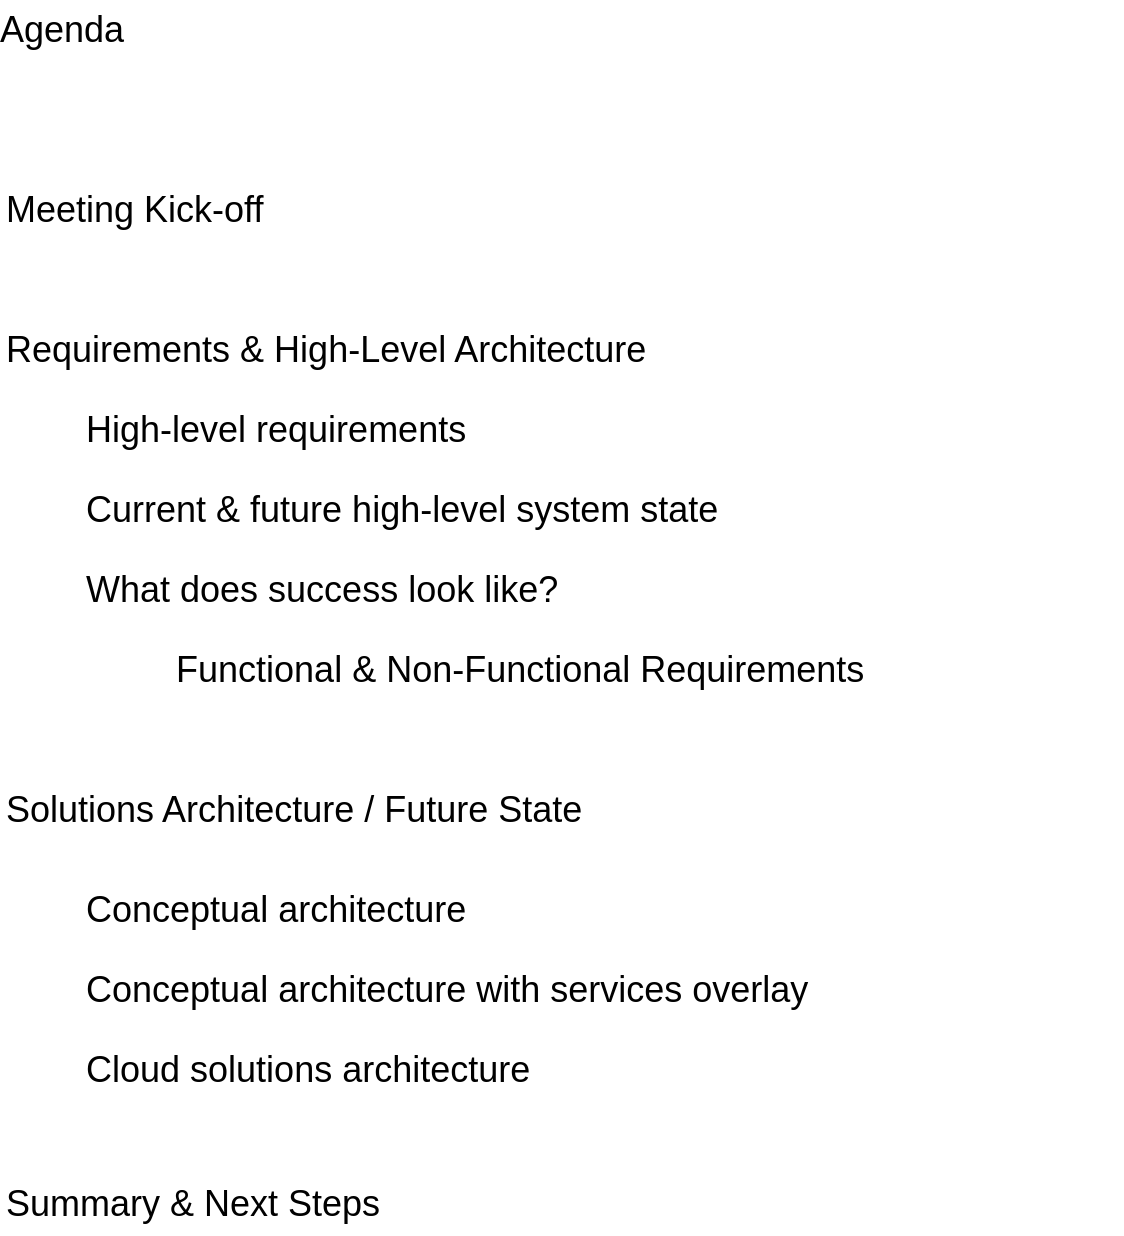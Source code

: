 <mxfile version="20.5.3" type="github" pages="12">
  <diagram id="VjomX15xuYtD5MLgN6QB" name="Agenda">
    <mxGraphModel dx="1186" dy="795" grid="1" gridSize="10" guides="1" tooltips="1" connect="1" arrows="1" fold="1" page="1" pageScale="1" pageWidth="850" pageHeight="1100" math="0" shadow="0">
      <root>
        <mxCell id="0" />
        <mxCell id="1" parent="0" />
        <mxCell id="RGwa3ZNCP71L5T_SxQl2-1" value="Agenda" style="text;html=1;strokeColor=none;fillColor=none;align=center;verticalAlign=middle;whiteSpace=wrap;rounded=0;shadow=0;fontSize=18;" parent="1" vertex="1">
          <mxGeometry x="160" y="120" width="60" height="30" as="geometry" />
        </mxCell>
        <mxCell id="RGwa3ZNCP71L5T_SxQl2-2" value="Meeting Kick-off" style="text;html=1;strokeColor=none;fillColor=none;align=left;verticalAlign=middle;whiteSpace=wrap;rounded=0;shadow=0;fontSize=18;" parent="1" vertex="1">
          <mxGeometry x="160" y="210" width="480" height="30" as="geometry" />
        </mxCell>
        <mxCell id="RGwa3ZNCP71L5T_SxQl2-6" value="Requirements &amp;amp; High-Level Architecture" style="text;html=1;strokeColor=none;fillColor=none;align=left;verticalAlign=middle;whiteSpace=wrap;rounded=0;shadow=0;fontSize=18;" parent="1" vertex="1">
          <mxGeometry x="160" y="280" width="480" height="30" as="geometry" />
        </mxCell>
        <mxCell id="RGwa3ZNCP71L5T_SxQl2-7" value="Solutions Architecture / Future State" style="text;html=1;strokeColor=none;fillColor=none;align=left;verticalAlign=middle;whiteSpace=wrap;rounded=0;shadow=0;fontSize=18;" parent="1" vertex="1">
          <mxGeometry x="160" y="510" width="480" height="30" as="geometry" />
        </mxCell>
        <mxCell id="RGwa3ZNCP71L5T_SxQl2-8" value="Summary &amp;amp; Next Steps" style="text;html=1;strokeColor=none;fillColor=none;align=left;verticalAlign=middle;whiteSpace=wrap;rounded=0;shadow=0;fontSize=18;" parent="1" vertex="1">
          <mxGeometry x="160" y="707" width="480" height="30" as="geometry" />
        </mxCell>
        <mxCell id="RGwa3ZNCP71L5T_SxQl2-9" value="Conceptual architecture" style="text;html=1;strokeColor=none;fillColor=none;align=left;verticalAlign=middle;whiteSpace=wrap;rounded=0;shadow=0;fontSize=18;" parent="1" vertex="1">
          <mxGeometry x="200" y="560" width="480" height="30" as="geometry" />
        </mxCell>
        <mxCell id="RGwa3ZNCP71L5T_SxQl2-10" value="Conceptual architecture with services overlay" style="text;html=1;strokeColor=none;fillColor=none;align=left;verticalAlign=middle;whiteSpace=wrap;rounded=0;shadow=0;fontSize=18;" parent="1" vertex="1">
          <mxGeometry x="200" y="600" width="480" height="30" as="geometry" />
        </mxCell>
        <mxCell id="RGwa3ZNCP71L5T_SxQl2-11" value="High-level requirements" style="text;html=1;strokeColor=none;fillColor=none;align=left;verticalAlign=middle;whiteSpace=wrap;rounded=0;shadow=0;fontSize=18;" parent="1" vertex="1">
          <mxGeometry x="200" y="320" width="480" height="30" as="geometry" />
        </mxCell>
        <mxCell id="RGwa3ZNCP71L5T_SxQl2-12" value="Current &amp;amp; future high-level system state" style="text;html=1;strokeColor=none;fillColor=none;align=left;verticalAlign=middle;whiteSpace=wrap;rounded=0;shadow=0;fontSize=18;" parent="1" vertex="1">
          <mxGeometry x="200" y="360" width="480" height="30" as="geometry" />
        </mxCell>
        <mxCell id="RGwa3ZNCP71L5T_SxQl2-13" value="What does success look like?" style="text;html=1;strokeColor=none;fillColor=none;align=left;verticalAlign=middle;whiteSpace=wrap;rounded=0;shadow=0;fontSize=18;" parent="1" vertex="1">
          <mxGeometry x="200" y="400" width="480" height="30" as="geometry" />
        </mxCell>
        <mxCell id="RGwa3ZNCP71L5T_SxQl2-14" value="&lt;span style=&quot;white-space: pre;&quot;&gt; &lt;/span&gt;Functional &amp;amp; Non-Functional Requirements" style="text;html=1;strokeColor=none;fillColor=none;align=left;verticalAlign=middle;whiteSpace=wrap;rounded=0;shadow=0;fontSize=18;" parent="1" vertex="1">
          <mxGeometry x="240" y="440" width="480" height="30" as="geometry" />
        </mxCell>
        <mxCell id="RGwa3ZNCP71L5T_SxQl2-15" value="Cloud solutions architecture&amp;nbsp;" style="text;html=1;strokeColor=none;fillColor=none;align=left;verticalAlign=middle;whiteSpace=wrap;rounded=0;shadow=0;fontSize=18;" parent="1" vertex="1">
          <mxGeometry x="200" y="640" width="480" height="30" as="geometry" />
        </mxCell>
      </root>
    </mxGraphModel>
  </diagram>
  <diagram name="H-L Reqs." id="h9jbHCem-ycJ2uZCTOwV">
    <mxGraphModel dx="1186" dy="795" grid="1" gridSize="10" guides="1" tooltips="1" connect="1" arrows="1" fold="1" page="1" pageScale="1" pageWidth="850" pageHeight="1100" math="0" shadow="0">
      <root>
        <mxCell id="9m_CjEebkvtOnrXl-hu_-0" />
        <mxCell id="9m_CjEebkvtOnrXl-hu_-1" parent="9m_CjEebkvtOnrXl-hu_-0" />
        <mxCell id="AXn1gOnWAieejqgXZwlD-0" value="&lt;h1&gt;High-Level Requirements&lt;/h1&gt;&lt;p&gt;1. &lt;b&gt;Enable third party business analysts to generate and validate reports on AnyCompany data without risk of leakage of PII and customer sensitive data&lt;/b&gt;&lt;/p&gt;&lt;p&gt;1.1 Third party BAs should not have access to PII and customer sensitive data: Required PII/CS datasets need to be processed, scrubbed, to remove PII/CS data from text fields, many of which are free form text such as emails and call logs.&lt;/p&gt;&lt;p&gt;1.2. Third party BAs should not have access to analytics datastores that have PII or customer sensitive data&lt;/p&gt;&lt;p&gt;1.3 Access to the datasets for third party analysis needs to be controlled and monitored&lt;/p&gt;&lt;p&gt;1.4 The data scrubbing process requires AI/ML. The medium-term solution needs to support R&amp;amp;D of AI/ML solutions by AnyCompany.&lt;/p&gt;&lt;p&gt;2. &lt;b&gt;Reduce on-going risk of leakage of PII and customer sensitive data&lt;/b&gt;&lt;/p&gt;&lt;p&gt;2.1 Have in-house team to use scrubbed data, with an option to revert scrubbed data to the original text for debugging and specific analytics&lt;/p&gt;" style="text;html=1;strokeColor=none;fillColor=none;spacing=5;spacingTop=-20;whiteSpace=wrap;overflow=hidden;rounded=0;shadow=0;labelBorderColor=none;fontSize=18;fontColor=#000000;" parent="9m_CjEebkvtOnrXl-hu_-1" vertex="1">
          <mxGeometry x="70" y="90" width="680" height="530" as="geometry" />
        </mxCell>
      </root>
    </mxGraphModel>
  </diagram>
  <diagram id="25lp0CtglmJZi7T5T5F2" name="Current State">
    <mxGraphModel dx="1186" dy="795" grid="1" gridSize="10" guides="1" tooltips="1" connect="1" arrows="1" fold="1" page="1" pageScale="1" pageWidth="850" pageHeight="1100" math="0" shadow="0">
      <root>
        <mxCell id="0" />
        <mxCell id="1" parent="0" />
        <mxCell id="h1IbnTh46kwvZ-l_5gWV-3" value="Operational Systems" style="swimlane;whiteSpace=wrap;html=1;shadow=0;strokeColor=default;fontSize=18;startSize=40;" parent="1" vertex="1">
          <mxGeometry x="59" y="80" width="180" height="540" as="geometry" />
        </mxCell>
        <mxCell id="gpUl1PO_aZrQJFSE_oQn-3" value="Interactive&lt;br&gt;Call Center" style="rounded=1;whiteSpace=wrap;html=1;shadow=0;strokeColor=default;fontSize=18;" parent="h1IbnTh46kwvZ-l_5gWV-3" vertex="1">
          <mxGeometry x="21" y="80" width="140" height="60" as="geometry" />
        </mxCell>
        <mxCell id="gpUl1PO_aZrQJFSE_oQn-4" value="Email &lt;br&gt;Support" style="rounded=1;whiteSpace=wrap;html=1;shadow=0;strokeColor=default;fontSize=18;" parent="h1IbnTh46kwvZ-l_5gWV-3" vertex="1">
          <mxGeometry x="21" y="180" width="140" height="60" as="geometry" />
        </mxCell>
        <mxCell id="gpUl1PO_aZrQJFSE_oQn-5" value="Text &amp;amp; Chatbot&amp;nbsp;&lt;br&gt;Support" style="rounded=1;whiteSpace=wrap;html=1;shadow=0;strokeColor=default;fontSize=18;" parent="h1IbnTh46kwvZ-l_5gWV-3" vertex="1">
          <mxGeometry x="21" y="280" width="140" height="60" as="geometry" />
        </mxCell>
        <mxCell id="gpUl1PO_aZrQJFSE_oQn-6" value="..." style="rounded=1;whiteSpace=wrap;html=1;shadow=0;strokeColor=default;fontSize=18;" parent="h1IbnTh46kwvZ-l_5gWV-3" vertex="1">
          <mxGeometry x="23" y="426" width="140" height="60" as="geometry" />
        </mxCell>
        <mxCell id="h1IbnTh46kwvZ-l_5gWV-4" value="Analytics Data Stores" style="swimlane;whiteSpace=wrap;html=1;shadow=0;strokeColor=default;fontSize=18;startSize=40;" parent="1" vertex="1">
          <mxGeometry x="642" y="80" width="180" height="540" as="geometry" />
        </mxCell>
        <mxCell id="gpUl1PO_aZrQJFSE_oQn-12" value="" style="shape=cylinder3;whiteSpace=wrap;html=1;boundedLbl=1;backgroundOutline=1;size=15;shadow=0;strokeColor=default;fontSize=18;fontColor=#9933FF;" parent="h1IbnTh46kwvZ-l_5gWV-4" vertex="1">
          <mxGeometry x="20" y="176" width="140" height="140" as="geometry" />
        </mxCell>
        <mxCell id="zf8lR28jDNdzLFkF-36o-1" value="&lt;font color=&quot;#9933ff&quot;&gt;PII/Sensitive&lt;br&gt;&lt;/font&gt;&amp;amp; Ops Data" style="text;html=1;strokeColor=none;fillColor=none;align=center;verticalAlign=middle;whiteSpace=wrap;rounded=0;shadow=0;labelBorderColor=none;fontSize=18;fontColor=#000000;" parent="h1IbnTh46kwvZ-l_5gWV-4" vertex="1">
          <mxGeometry x="20" y="236" width="140" height="30" as="geometry" />
        </mxCell>
        <mxCell id="h1IbnTh46kwvZ-l_5gWV-5" value="In-House &lt;br&gt;BA" style="shape=umlActor;verticalLabelPosition=bottom;verticalAlign=top;html=1;outlineConnect=0;shadow=0;fontSize=18;" parent="1" vertex="1">
          <mxGeometry x="1142" y="276" width="30" height="60" as="geometry" />
        </mxCell>
        <mxCell id="gpUl1PO_aZrQJFSE_oQn-7" value="Data Sets" style="swimlane;whiteSpace=wrap;html=1;shadow=0;strokeColor=default;fontSize=18;startSize=40;" parent="1" vertex="1">
          <mxGeometry x="300" y="80" width="180" height="540" as="geometry" />
        </mxCell>
        <mxCell id="gpUl1PO_aZrQJFSE_oQn-8" value="&lt;font color=&quot;#9933ff&quot;&gt;Call Logs&lt;/font&gt; &amp;amp; Operations Data" style="rounded=1;whiteSpace=wrap;html=1;shadow=0;strokeColor=default;fontSize=18;" parent="gpUl1PO_aZrQJFSE_oQn-7" vertex="1">
          <mxGeometry x="18" y="80" width="140" height="60" as="geometry" />
        </mxCell>
        <mxCell id="gpUl1PO_aZrQJFSE_oQn-9" value="&lt;font color=&quot;#9933ff&quot;&gt;Emails&lt;/font&gt; &amp;amp; Operations Data" style="rounded=1;whiteSpace=wrap;html=1;shadow=0;strokeColor=default;fontSize=18;" parent="gpUl1PO_aZrQJFSE_oQn-7" vertex="1">
          <mxGeometry x="18" y="180" width="140" height="60" as="geometry" />
        </mxCell>
        <mxCell id="gpUl1PO_aZrQJFSE_oQn-10" value="&lt;font color=&quot;#9933ff&quot;&gt;Texts&lt;/font&gt; &amp;amp;&lt;br&gt;Operations Data" style="rounded=1;whiteSpace=wrap;html=1;shadow=0;strokeColor=default;fontSize=18;" parent="gpUl1PO_aZrQJFSE_oQn-7" vertex="1">
          <mxGeometry x="18" y="280" width="140" height="60" as="geometry" />
        </mxCell>
        <mxCell id="gpUl1PO_aZrQJFSE_oQn-11" value="&lt;font color=&quot;#9933ff&quot;&gt;PII/Sensitive&lt;/font&gt; &amp;amp;&lt;br&gt;Operations Data" style="rounded=1;whiteSpace=wrap;html=1;shadow=0;strokeColor=default;fontSize=18;" parent="gpUl1PO_aZrQJFSE_oQn-7" vertex="1">
          <mxGeometry x="20" y="420" width="140" height="60" as="geometry" />
        </mxCell>
        <mxCell id="gpUl1PO_aZrQJFSE_oQn-16" value="Analytics &lt;br&gt;Processes" style="swimlane;whiteSpace=wrap;html=1;shadow=0;strokeColor=default;fontSize=18;startSize=40;" parent="1" vertex="1">
          <mxGeometry x="882" y="80" width="180" height="540" as="geometry" />
        </mxCell>
        <mxCell id="gpUl1PO_aZrQJFSE_oQn-19" value="Business Analytics" style="rounded=1;whiteSpace=wrap;html=1;shadow=0;labelBorderColor=none;strokeColor=default;fontSize=18;fontColor=#000000;" parent="gpUl1PO_aZrQJFSE_oQn-16" vertex="1">
          <mxGeometry x="30" y="216" width="120" height="60" as="geometry" />
        </mxCell>
        <mxCell id="gpUl1PO_aZrQJFSE_oQn-26" value="Analytics&lt;br&gt;Warehouse" style="text;html=1;strokeColor=none;fillColor=none;align=center;verticalAlign=middle;whiteSpace=wrap;rounded=0;shadow=0;labelBorderColor=none;fontSize=18;fontColor=#000000;" parent="1" vertex="1">
          <mxGeometry x="701" y="406" width="60" height="30" as="geometry" />
        </mxCell>
        <mxCell id="4Oo0tviDNwxsVa1uIlnn-1" value="&lt;u style=&quot;caret-color: rgb(0, 0, 0); color: rgb(0, 0, 0); font-family: Helvetica; font-size: 16px; font-style: normal; font-variant-caps: normal; font-weight: 400; letter-spacing: normal; text-align: center; text-indent: 0px; text-transform: none; word-spacing: 0px; -webkit-text-stroke-width: 0px;&quot;&gt;&lt;span style=&quot;font-size: x-large;&quot;&gt;High-Level&amp;nbsp;&lt;/span&gt;&lt;font size=&quot;5&quot;&gt;Current State&lt;/font&gt;&lt;/u&gt;" style="text;whiteSpace=wrap;html=1;" parent="1" vertex="1">
          <mxGeometry x="350" y="10" width="290" height="50" as="geometry" />
        </mxCell>
        <mxCell id="wXWGEpKx-K4ZdakGSXoy-1" value="ETL" style="rounded=1;whiteSpace=wrap;html=1;fontSize=12;" vertex="1" parent="1">
          <mxGeometry x="520" y="160" width="80" height="400" as="geometry" />
        </mxCell>
      </root>
    </mxGraphModel>
  </diagram>
  <diagram name="Future State" id="HBv1KzzV3jWL5Cb1V32m">
    <mxGraphModel dx="1186" dy="795" grid="1" gridSize="10" guides="1" tooltips="1" connect="1" arrows="1" fold="1" page="1" pageScale="1" pageWidth="850" pageHeight="1100" math="0" shadow="0">
      <root>
        <mxCell id="hyJC9mIuy3ANaXY3VcQb-0" />
        <mxCell id="hyJC9mIuy3ANaXY3VcQb-1" parent="hyJC9mIuy3ANaXY3VcQb-0" />
        <mxCell id="jfbZeoB1SQRcuPLxXEkU-0" value="" style="ellipse;whiteSpace=wrap;html=1;aspect=fixed;shadow=0;labelBorderColor=none;strokeColor=#82b366;fontSize=18;fillColor=#d5e8d4;" parent="hyJC9mIuy3ANaXY3VcQb-1" vertex="1">
          <mxGeometry x="1092" y="220" width="126" height="126" as="geometry" />
        </mxCell>
        <mxCell id="EOGJp4S5Fbets7nDKM-p-0" value="" style="ellipse;whiteSpace=wrap;html=1;aspect=fixed;shadow=0;labelBorderColor=none;strokeColor=#82b366;fontSize=18;fillColor=#d5e8d4;" parent="hyJC9mIuy3ANaXY3VcQb-1" vertex="1">
          <mxGeometry x="1094" y="370" width="126" height="126" as="geometry" />
        </mxCell>
        <mxCell id="hyJC9mIuy3ANaXY3VcQb-2" value="Operational Systems" style="swimlane;whiteSpace=wrap;html=1;shadow=0;strokeColor=default;fontSize=18;startSize=40;" parent="hyJC9mIuy3ANaXY3VcQb-1" vertex="1">
          <mxGeometry x="59" y="80" width="180" height="540" as="geometry" />
        </mxCell>
        <mxCell id="hyJC9mIuy3ANaXY3VcQb-3" value="Interactive&lt;br&gt;Call Center" style="rounded=1;whiteSpace=wrap;html=1;shadow=0;strokeColor=default;fontSize=18;" parent="hyJC9mIuy3ANaXY3VcQb-2" vertex="1">
          <mxGeometry x="21" y="80" width="140" height="60" as="geometry" />
        </mxCell>
        <mxCell id="hyJC9mIuy3ANaXY3VcQb-4" value="Email &lt;br&gt;Support" style="rounded=1;whiteSpace=wrap;html=1;shadow=0;strokeColor=default;fontSize=18;" parent="hyJC9mIuy3ANaXY3VcQb-2" vertex="1">
          <mxGeometry x="21" y="180" width="140" height="60" as="geometry" />
        </mxCell>
        <mxCell id="hyJC9mIuy3ANaXY3VcQb-5" value="Text &amp;amp; Chatbot&amp;nbsp;&lt;br&gt;Support" style="rounded=1;whiteSpace=wrap;html=1;shadow=0;strokeColor=default;fontSize=18;" parent="hyJC9mIuy3ANaXY3VcQb-2" vertex="1">
          <mxGeometry x="21" y="280" width="140" height="60" as="geometry" />
        </mxCell>
        <mxCell id="hyJC9mIuy3ANaXY3VcQb-6" value="..." style="rounded=1;whiteSpace=wrap;html=1;shadow=0;strokeColor=default;fontSize=18;" parent="hyJC9mIuy3ANaXY3VcQb-2" vertex="1">
          <mxGeometry x="23" y="426" width="140" height="60" as="geometry" />
        </mxCell>
        <mxCell id="hyJC9mIuy3ANaXY3VcQb-7" value="Analytics Data Stores &amp;amp; Systems" style="swimlane;whiteSpace=wrap;html=1;shadow=0;strokeColor=default;fontSize=18;startSize=40;" parent="hyJC9mIuy3ANaXY3VcQb-1" vertex="1">
          <mxGeometry x="642" y="80" width="180" height="540" as="geometry" />
        </mxCell>
        <mxCell id="0Jkv3jb7glhRKEIvXEkH-0" value="" style="shape=cylinder3;whiteSpace=wrap;html=1;boundedLbl=1;backgroundOutline=1;size=15;shadow=0;fontSize=18;fillColor=#d5e8d4;strokeColor=#82b366;" parent="hyJC9mIuy3ANaXY3VcQb-7" vertex="1">
          <mxGeometry x="20" y="90" width="140" height="140" as="geometry" />
        </mxCell>
        <mxCell id="0Jkv3jb7glhRKEIvXEkH-1" value="Analytics&lt;br&gt;Data Store" style="text;html=1;strokeColor=none;fillColor=none;align=center;verticalAlign=middle;whiteSpace=wrap;rounded=0;shadow=0;labelBorderColor=none;fontSize=18;fontColor=#000000;" parent="hyJC9mIuy3ANaXY3VcQb-7" vertex="1">
          <mxGeometry x="20" y="240" width="130" height="30" as="geometry" />
        </mxCell>
        <mxCell id="O4PE7a0Fi9K-1KhrLcxD-1" value="AI/ML&lt;br&gt;Tools &amp;amp; Infra." style="rounded=1;whiteSpace=wrap;html=1;shadow=0;strokeColor=#82b366;fontSize=18;fillColor=#d5e8d4;" parent="hyJC9mIuy3ANaXY3VcQb-7" vertex="1">
          <mxGeometry x="20" y="370" width="140" height="60" as="geometry" />
        </mxCell>
        <mxCell id="gAzMdX1-zWV9BWONYZ82-0" value="&lt;font color=&quot;#009900&quot;&gt;Scrubbed&lt;/font&gt;&lt;br&gt;&amp;amp; Ops Data" style="text;html=1;strokeColor=none;fillColor=none;align=center;verticalAlign=middle;whiteSpace=wrap;rounded=0;shadow=0;labelBorderColor=none;fontSize=18;fontColor=#000000;" parent="hyJC9mIuy3ANaXY3VcQb-7" vertex="1">
          <mxGeometry x="20" y="145" width="140" height="30" as="geometry" />
        </mxCell>
        <mxCell id="hyJC9mIuy3ANaXY3VcQb-10" value="In-House &lt;br&gt;BA / DS" style="shape=umlActor;verticalLabelPosition=bottom;verticalAlign=top;html=1;outlineConnect=0;shadow=0;strokeColor=#82b366;fontSize=18;fillColor=#d5e8d4;" parent="hyJC9mIuy3ANaXY3VcQb-1" vertex="1">
          <mxGeometry x="1141" y="230" width="30" height="60" as="geometry" />
        </mxCell>
        <mxCell id="hyJC9mIuy3ANaXY3VcQb-11" value="3rd Party&lt;br&gt;BA / DS" style="shape=umlActor;verticalLabelPosition=bottom;verticalAlign=top;html=1;outlineConnect=0;shadow=0;strokeColor=#82b366;fontSize=18;fillColor=#d5e8d4;" parent="hyJC9mIuy3ANaXY3VcQb-1" vertex="1">
          <mxGeometry x="1143" y="386" width="30" height="50" as="geometry" />
        </mxCell>
        <mxCell id="hyJC9mIuy3ANaXY3VcQb-12" value="Data Sets" style="swimlane;whiteSpace=wrap;html=1;shadow=0;strokeColor=default;fontSize=18;startSize=40;" parent="hyJC9mIuy3ANaXY3VcQb-1" vertex="1">
          <mxGeometry x="300" y="80" width="180" height="540" as="geometry" />
        </mxCell>
        <mxCell id="hyJC9mIuy3ANaXY3VcQb-13" value="&lt;font color=&quot;#9933ff&quot;&gt;Call Logs&lt;/font&gt; &amp;amp; Operations Data" style="rounded=1;whiteSpace=wrap;html=1;shadow=0;strokeColor=default;fontSize=18;" parent="hyJC9mIuy3ANaXY3VcQb-12" vertex="1">
          <mxGeometry x="18" y="80" width="140" height="60" as="geometry" />
        </mxCell>
        <mxCell id="hyJC9mIuy3ANaXY3VcQb-14" value="&lt;font color=&quot;#9933ff&quot;&gt;Emails&lt;/font&gt; &amp;amp; Operations Data" style="rounded=1;whiteSpace=wrap;html=1;shadow=0;strokeColor=default;fontSize=18;" parent="hyJC9mIuy3ANaXY3VcQb-12" vertex="1">
          <mxGeometry x="18" y="180" width="140" height="60" as="geometry" />
        </mxCell>
        <mxCell id="hyJC9mIuy3ANaXY3VcQb-15" value="&lt;font color=&quot;#9933ff&quot;&gt;Texts&lt;/font&gt; &amp;amp;&lt;br&gt;Operations Data" style="rounded=1;whiteSpace=wrap;html=1;shadow=0;strokeColor=default;fontSize=18;" parent="hyJC9mIuy3ANaXY3VcQb-12" vertex="1">
          <mxGeometry x="18" y="280" width="140" height="60" as="geometry" />
        </mxCell>
        <mxCell id="hyJC9mIuy3ANaXY3VcQb-16" value="&lt;font color=&quot;#9933ff&quot;&gt;PII/Sensitive&lt;/font&gt; &amp;amp;&lt;br&gt;Operations Data" style="rounded=1;whiteSpace=wrap;html=1;shadow=0;strokeColor=default;fontSize=18;" parent="hyJC9mIuy3ANaXY3VcQb-12" vertex="1">
          <mxGeometry x="20" y="420" width="140" height="60" as="geometry" />
        </mxCell>
        <mxCell id="hyJC9mIuy3ANaXY3VcQb-17" value="Analytics &lt;br&gt;Processes" style="swimlane;whiteSpace=wrap;html=1;shadow=0;strokeColor=default;fontSize=18;startSize=40;" parent="hyJC9mIuy3ANaXY3VcQb-1" vertex="1">
          <mxGeometry x="882" y="80" width="180" height="540" as="geometry" />
        </mxCell>
        <mxCell id="hyJC9mIuy3ANaXY3VcQb-19" value="Business Analytics" style="rounded=1;whiteSpace=wrap;html=1;shadow=0;labelBorderColor=none;strokeColor=#82b366;fontSize=18;fillColor=#d5e8d4;" parent="hyJC9mIuy3ANaXY3VcQb-17" vertex="1">
          <mxGeometry x="30" y="130" width="120" height="60" as="geometry" />
        </mxCell>
        <mxCell id="hyJC9mIuy3ANaXY3VcQb-21" value="AI/ML" style="rounded=1;whiteSpace=wrap;html=1;shadow=0;labelBorderColor=none;strokeColor=#82b366;fontSize=18;fillColor=#d5e8d4;" parent="hyJC9mIuy3ANaXY3VcQb-17" vertex="1">
          <mxGeometry x="30" y="370" width="120" height="60" as="geometry" />
        </mxCell>
        <mxCell id="ElxA8o0fKQ1-Yx0iaPZt-0" value="&lt;u&gt;&lt;span style=&quot;font-size: x-large;&quot;&gt;High-Level&amp;nbsp;&lt;/span&gt;&lt;font size=&quot;5&quot;&gt;Future State&lt;/font&gt;&lt;/u&gt;" style="text;html=1;strokeColor=none;fillColor=none;align=center;verticalAlign=middle;whiteSpace=wrap;rounded=0;fontSize=16;" parent="hyJC9mIuy3ANaXY3VcQb-1" vertex="1">
          <mxGeometry x="190" y="20" width="520" height="30" as="geometry" />
        </mxCell>
        <mxCell id="7jgwtlE8HIpwd6kJcjFy-0" value="ETL" style="rounded=1;whiteSpace=wrap;html=1;fontSize=12;" vertex="1" parent="hyJC9mIuy3ANaXY3VcQb-1">
          <mxGeometry x="520" y="160" width="80" height="400" as="geometry" />
        </mxCell>
        <mxCell id="iMYa6rATb_xm3hTtFsLh-0" value="PII /&lt;br&gt;Sensitive&lt;br&gt;Data&lt;br&gt;Scrub" style="rounded=1;whiteSpace=wrap;html=1;fontSize=12;fillColor=#d5e8d4;strokeColor=#82b366;" vertex="1" parent="hyJC9mIuy3ANaXY3VcQb-1">
          <mxGeometry x="531" y="220" width="60" height="80" as="geometry" />
        </mxCell>
      </root>
    </mxGraphModel>
  </diagram>
  <diagram id="fh6pX0H431qZWD7UBe4o" name="Functional Reqs.">
    <mxGraphModel dx="1186" dy="795" grid="1" gridSize="10" guides="1" tooltips="1" connect="1" arrows="1" fold="1" page="1" pageScale="1" pageWidth="850" pageHeight="1100" math="0" shadow="0">
      <root>
        <mxCell id="0" />
        <mxCell id="1" parent="0" />
        <mxCell id="1e2lntcsRV8ktcmZfCRR-11" value="" style="edgeStyle=orthogonalEdgeStyle;rounded=0;orthogonalLoop=1;jettySize=auto;html=1;fontSize=18;" parent="1" source="biFjLUMGbpg6rF05HD9G-2" target="1e2lntcsRV8ktcmZfCRR-10" edge="1">
          <mxGeometry relative="1" as="geometry" />
        </mxCell>
        <mxCell id="1e2lntcsRV8ktcmZfCRR-16" value="" style="edgeStyle=orthogonalEdgeStyle;rounded=0;orthogonalLoop=1;jettySize=auto;html=1;fontSize=18;exitX=1.018;exitY=0.4;exitDx=0;exitDy=0;exitPerimeter=0;" parent="1" source="1e2lntcsRV8ktcmZfCRR-2" target="1e2lntcsRV8ktcmZfCRR-15" edge="1">
          <mxGeometry relative="1" as="geometry">
            <Array as="points">
              <mxPoint x="443" y="359" />
              <mxPoint x="443" y="350" />
              <mxPoint x="710" y="350" />
            </Array>
          </mxGeometry>
        </mxCell>
        <mxCell id="biFjLUMGbpg6rF05HD9G-2" value="Sensitive Data Detection" style="ellipse;whiteSpace=wrap;html=1;" parent="1" vertex="1">
          <mxGeometry x="460" y="215" width="120" height="40" as="geometry" />
        </mxCell>
        <mxCell id="1e2lntcsRV8ktcmZfCRR-4" value="" style="edgeStyle=orthogonalEdgeStyle;rounded=0;orthogonalLoop=1;jettySize=auto;html=1;fontSize=18;" parent="1" source="biFjLUMGbpg6rF05HD9G-4" target="1e2lntcsRV8ktcmZfCRR-3" edge="1">
          <mxGeometry relative="1" as="geometry" />
        </mxCell>
        <mxCell id="1e2lntcsRV8ktcmZfCRR-7" value="" style="edgeStyle=orthogonalEdgeStyle;rounded=0;orthogonalLoop=1;jettySize=auto;html=1;fontSize=18;" parent="1" source="biFjLUMGbpg6rF05HD9G-4" target="1e2lntcsRV8ktcmZfCRR-6" edge="1">
          <mxGeometry relative="1" as="geometry" />
        </mxCell>
        <mxCell id="biFjLUMGbpg6rF05HD9G-4" value="Interfaces" style="ellipse;whiteSpace=wrap;html=1;" parent="1" vertex="1">
          <mxGeometry x="110" y="215" width="120" height="40" as="geometry" />
        </mxCell>
        <mxCell id="1e2lntcsRV8ktcmZfCRR-9" value="" style="edgeStyle=orthogonalEdgeStyle;rounded=0;orthogonalLoop=1;jettySize=auto;html=1;fontSize=18;" parent="1" source="DzykFqKgfEABbtOcEbP5-20" target="1e2lntcsRV8ktcmZfCRR-8" edge="1">
          <mxGeometry relative="1" as="geometry" />
        </mxCell>
        <mxCell id="DzykFqKgfEABbtOcEbP5-20" value="PII &amp;nbsp;Detection" style="ellipse;whiteSpace=wrap;html=1;" parent="1" vertex="1">
          <mxGeometry x="305" y="215" width="120" height="40" as="geometry" />
        </mxCell>
        <mxCell id="1e2lntcsRV8ktcmZfCRR-1" value="&lt;font style=&quot;font-size: 24px;&quot;&gt;&lt;u&gt;Functional Requirements: PII/Sensitive Data Scrub&lt;/u&gt;&lt;/font&gt;" style="text;html=1;strokeColor=none;fillColor=none;align=center;verticalAlign=middle;whiteSpace=wrap;rounded=0;fontSize=16;" parent="1" vertex="1">
          <mxGeometry x="140" y="20" width="570" height="30" as="geometry" />
        </mxCell>
        <mxCell id="1e2lntcsRV8ktcmZfCRR-12" style="edgeStyle=orthogonalEdgeStyle;rounded=0;orthogonalLoop=1;jettySize=auto;html=1;entryX=0.5;entryY=1;entryDx=0;entryDy=0;fontSize=18;" parent="1" source="1e2lntcsRV8ktcmZfCRR-2" target="DzykFqKgfEABbtOcEbP5-20" edge="1">
          <mxGeometry relative="1" as="geometry" />
        </mxCell>
        <mxCell id="1e2lntcsRV8ktcmZfCRR-13" style="edgeStyle=orthogonalEdgeStyle;rounded=0;orthogonalLoop=1;jettySize=auto;html=1;fontSize=18;" parent="1" source="1e2lntcsRV8ktcmZfCRR-2" target="biFjLUMGbpg6rF05HD9G-2" edge="1">
          <mxGeometry relative="1" as="geometry">
            <Array as="points">
              <mxPoint x="510" y="340" />
            </Array>
          </mxGeometry>
        </mxCell>
        <mxCell id="1e2lntcsRV8ktcmZfCRR-14" style="edgeStyle=orthogonalEdgeStyle;rounded=0;orthogonalLoop=1;jettySize=auto;html=1;entryX=0.5;entryY=1;entryDx=0;entryDy=0;fontSize=18;" parent="1" source="1e2lntcsRV8ktcmZfCRR-2" target="biFjLUMGbpg6rF05HD9G-4" edge="1">
          <mxGeometry relative="1" as="geometry">
            <Array as="points">
              <mxPoint x="170" y="340" />
            </Array>
          </mxGeometry>
        </mxCell>
        <mxCell id="1e2lntcsRV8ktcmZfCRR-27" value="" style="edgeStyle=orthogonalEdgeStyle;rounded=0;orthogonalLoop=1;jettySize=auto;html=1;fontSize=12;" parent="1" source="1e2lntcsRV8ktcmZfCRR-2" target="1e2lntcsRV8ktcmZfCRR-26" edge="1">
          <mxGeometry relative="1" as="geometry" />
        </mxCell>
        <mxCell id="1e2lntcsRV8ktcmZfCRR-2" value="&lt;font style=&quot;font-size: 18px;&quot;&gt;PII/Sensitive &lt;br&gt;Data Scrub&lt;br&gt;&lt;/font&gt;" style="rounded=1;whiteSpace=wrap;html=1;fontSize=24;fillColor=#d5e8d4;strokeColor=#82b366;" parent="1" vertex="1">
          <mxGeometry x="310" y="335" width="170" height="60" as="geometry" />
        </mxCell>
        <mxCell id="1e2lntcsRV8ktcmZfCRR-3" value="Request/Response" style="ellipse;whiteSpace=wrap;html=1;" parent="1" vertex="1">
          <mxGeometry x="30" y="115" width="120" height="40" as="geometry" />
        </mxCell>
        <mxCell id="1e2lntcsRV8ktcmZfCRR-6" value="Batch" style="ellipse;whiteSpace=wrap;html=1;" parent="1" vertex="1">
          <mxGeometry x="160" y="115" width="120" height="40" as="geometry" />
        </mxCell>
        <mxCell id="1e2lntcsRV8ktcmZfCRR-8" value="First, Last Name&lt;br&gt;Address, Email, Phone" style="ellipse;shape=cloud;whiteSpace=wrap;html=1;" parent="1" vertex="1">
          <mxGeometry x="270" y="75" width="190" height="80" as="geometry" />
        </mxCell>
        <mxCell id="1e2lntcsRV8ktcmZfCRR-10" value="Organizations, Customers" style="ellipse;shape=cloud;whiteSpace=wrap;html=1;" parent="1" vertex="1">
          <mxGeometry x="460" y="85" width="120" height="80" as="geometry" />
        </mxCell>
        <mxCell id="1e2lntcsRV8ktcmZfCRR-18" value="" style="edgeStyle=orthogonalEdgeStyle;rounded=0;orthogonalLoop=1;jettySize=auto;html=1;fontSize=18;" parent="1" source="1e2lntcsRV8ktcmZfCRR-15" target="1e2lntcsRV8ktcmZfCRR-17" edge="1">
          <mxGeometry relative="1" as="geometry" />
        </mxCell>
        <mxCell id="1e2lntcsRV8ktcmZfCRR-20" value="" style="edgeStyle=orthogonalEdgeStyle;rounded=0;orthogonalLoop=1;jettySize=auto;html=1;fontSize=18;" parent="1" source="1e2lntcsRV8ktcmZfCRR-15" target="1e2lntcsRV8ktcmZfCRR-19" edge="1">
          <mxGeometry relative="1" as="geometry" />
        </mxCell>
        <mxCell id="1e2lntcsRV8ktcmZfCRR-15" value="Data Replacement" style="ellipse;whiteSpace=wrap;html=1;" parent="1" vertex="1">
          <mxGeometry x="650" y="215" width="120" height="40" as="geometry" />
        </mxCell>
        <mxCell id="1e2lntcsRV8ktcmZfCRR-17" value="Reversible" style="ellipse;whiteSpace=wrap;html=1;" parent="1" vertex="1">
          <mxGeometry x="600" y="95" width="120" height="40" as="geometry" />
        </mxCell>
        <mxCell id="1e2lntcsRV8ktcmZfCRR-19" value="From corresponding domain" style="ellipse;whiteSpace=wrap;html=1;" parent="1" vertex="1">
          <mxGeometry x="730" y="95" width="120" height="40" as="geometry" />
        </mxCell>
        <mxCell id="1e2lntcsRV8ktcmZfCRR-32" value="" style="edgeStyle=orthogonalEdgeStyle;rounded=0;orthogonalLoop=1;jettySize=auto;html=1;fontSize=12;" parent="1" source="1e2lntcsRV8ktcmZfCRR-26" target="1e2lntcsRV8ktcmZfCRR-31" edge="1">
          <mxGeometry relative="1" as="geometry" />
        </mxCell>
        <mxCell id="1e2lntcsRV8ktcmZfCRR-38" value="" style="edgeStyle=orthogonalEdgeStyle;rounded=0;orthogonalLoop=1;jettySize=auto;html=1;fontSize=12;exitX=0;exitY=1;exitDx=0;exitDy=0;" parent="1" source="1e2lntcsRV8ktcmZfCRR-2" target="1e2lntcsRV8ktcmZfCRR-37" edge="1">
          <mxGeometry relative="1" as="geometry" />
        </mxCell>
        <mxCell id="b9K5BruIJcjVmoibGPSe-6" value="" style="edgeStyle=orthogonalEdgeStyle;rounded=0;orthogonalLoop=1;jettySize=auto;html=1;exitX=0.75;exitY=1;exitDx=0;exitDy=0;" parent="1" source="1e2lntcsRV8ktcmZfCRR-2" target="b9K5BruIJcjVmoibGPSe-5" edge="1">
          <mxGeometry relative="1" as="geometry" />
        </mxCell>
        <mxCell id="1e2lntcsRV8ktcmZfCRR-26" value="&lt;div style=&quot;text-align: justify;&quot;&gt;&lt;span style=&quot;font-size: 12px;&quot;&gt;Language Support&lt;/span&gt;&lt;/div&gt;" style="ellipse;whiteSpace=wrap;html=1;fontSize=24;rounded=1;align=center;" parent="1" vertex="1">
          <mxGeometry x="322" y="450" width="120" height="40" as="geometry" />
        </mxCell>
        <mxCell id="1e2lntcsRV8ktcmZfCRR-31" value="&lt;font style=&quot;font-size: 12px;&quot;&gt;English, French,TBD&lt;/font&gt;" style="ellipse;shape=cloud;whiteSpace=wrap;html=1;fontSize=24;rounded=1;" parent="1" vertex="1">
          <mxGeometry x="297" y="550" width="170" height="80" as="geometry" />
        </mxCell>
        <mxCell id="1e2lntcsRV8ktcmZfCRR-40" value="" style="edgeStyle=orthogonalEdgeStyle;rounded=0;orthogonalLoop=1;jettySize=auto;html=1;fontSize=12;" parent="1" source="1e2lntcsRV8ktcmZfCRR-37" target="1e2lntcsRV8ktcmZfCRR-39" edge="1">
          <mxGeometry relative="1" as="geometry" />
        </mxCell>
        <mxCell id="1e2lntcsRV8ktcmZfCRR-37" value="&lt;div style=&quot;text-align: justify;&quot;&gt;&lt;span style=&quot;font-size: 12px;&quot;&gt;Content Types&lt;/span&gt;&lt;/div&gt;" style="ellipse;whiteSpace=wrap;html=1;fontSize=24;rounded=1;align=center;" parent="1" vertex="1">
          <mxGeometry x="95" y="450" width="120" height="40" as="geometry" />
        </mxCell>
        <mxCell id="1e2lntcsRV8ktcmZfCRR-39" value="&lt;p style=&quot;line-height: 50%;&quot;&gt;&lt;font style=&quot;font-size: 12px;&quot;&gt;call logs, emails, text messages&lt;/font&gt;&lt;/p&gt;" style="ellipse;shape=cloud;whiteSpace=wrap;html=1;fontSize=24;rounded=1;align=center;" parent="1" vertex="1">
          <mxGeometry x="70" y="550" width="145" height="80" as="geometry" />
        </mxCell>
        <mxCell id="b9K5BruIJcjVmoibGPSe-11" style="edgeStyle=orthogonalEdgeStyle;rounded=0;orthogonalLoop=1;jettySize=auto;html=1;entryX=0.4;entryY=0.1;entryDx=0;entryDy=0;entryPerimeter=0;fontSize=12;" parent="1" source="b9K5BruIJcjVmoibGPSe-5" target="b9K5BruIJcjVmoibGPSe-9" edge="1">
          <mxGeometry relative="1" as="geometry" />
        </mxCell>
        <mxCell id="b9K5BruIJcjVmoibGPSe-12" value="" style="edgeStyle=orthogonalEdgeStyle;rounded=0;orthogonalLoop=1;jettySize=auto;html=1;fontSize=12;" parent="1" target="b9K5BruIJcjVmoibGPSe-10" edge="1">
          <mxGeometry relative="1" as="geometry">
            <mxPoint x="560" y="490" as="sourcePoint" />
          </mxGeometry>
        </mxCell>
        <mxCell id="b9K5BruIJcjVmoibGPSe-5" value="&lt;div style=&quot;text-align: justify;&quot;&gt;&lt;span style=&quot;font-size: 12px;&quot;&gt;Adaptability&lt;/span&gt;&lt;/div&gt;" style="ellipse;whiteSpace=wrap;html=1;fontSize=24;rounded=1;align=center;" parent="1" vertex="1">
          <mxGeometry x="495" y="450" width="120" height="40" as="geometry" />
        </mxCell>
        <mxCell id="b9K5BruIJcjVmoibGPSe-9" value="Rapid development and deployment of custom AI/ML to support changing requirements&amp;nbsp;" style="ellipse;shape=cloud;whiteSpace=wrap;html=1;spacingLeft=18;" parent="1" vertex="1">
          <mxGeometry x="471" y="560" width="210" height="80" as="geometry" />
        </mxCell>
        <mxCell id="b9K5BruIJcjVmoibGPSe-10" value="Works with pre-built and custom&lt;br&gt;AI/ML engines" style="ellipse;shape=cloud;whiteSpace=wrap;html=1;" parent="1" vertex="1">
          <mxGeometry x="610" y="490" width="210" height="80" as="geometry" />
        </mxCell>
      </root>
    </mxGraphModel>
  </diagram>
  <diagram name="Non-Func. Reqs." id="h94NcZVnJJBcJJlRhdZV">
    <mxGraphModel dx="1186" dy="795" grid="1" gridSize="10" guides="1" tooltips="1" connect="1" arrows="1" fold="1" page="1" pageScale="1" pageWidth="850" pageHeight="1100" math="0" shadow="0">
      <root>
        <mxCell id="HlYiuG5ErMYe60urcanL-0" />
        <mxCell id="HlYiuG5ErMYe60urcanL-1" parent="HlYiuG5ErMYe60urcanL-0" />
        <mxCell id="HlYiuG5ErMYe60urcanL-3" value="" style="edgeStyle=orthogonalEdgeStyle;rounded=0;orthogonalLoop=1;jettySize=auto;html=1;fontSize=18;" parent="HlYiuG5ErMYe60urcanL-1" edge="1">
          <mxGeometry relative="1" as="geometry">
            <mxPoint x="510" y="215" as="sourcePoint" />
          </mxGeometry>
        </mxCell>
        <mxCell id="HlYiuG5ErMYe60urcanL-6" value="" style="edgeStyle=orthogonalEdgeStyle;rounded=0;orthogonalLoop=1;jettySize=auto;html=1;fontSize=18;" parent="HlYiuG5ErMYe60urcanL-1" source="HlYiuG5ErMYe60urcanL-8" target="HlYiuG5ErMYe60urcanL-20" edge="1">
          <mxGeometry relative="1" as="geometry" />
        </mxCell>
        <mxCell id="HlYiuG5ErMYe60urcanL-7" value="" style="edgeStyle=orthogonalEdgeStyle;rounded=0;orthogonalLoop=1;jettySize=auto;html=1;fontSize=18;" parent="HlYiuG5ErMYe60urcanL-1" source="HlYiuG5ErMYe60urcanL-8" target="HlYiuG5ErMYe60urcanL-21" edge="1">
          <mxGeometry relative="1" as="geometry" />
        </mxCell>
        <mxCell id="HlYiuG5ErMYe60urcanL-8" value="Performance Efficiency&amp;nbsp;" style="ellipse;whiteSpace=wrap;html=1;" parent="HlYiuG5ErMYe60urcanL-1" vertex="1">
          <mxGeometry x="110" y="215" width="120" height="40" as="geometry" />
        </mxCell>
        <mxCell id="8E0tDDwB25otEQbExK8r-19" style="edgeStyle=orthogonalEdgeStyle;rounded=0;orthogonalLoop=1;jettySize=auto;html=1;" parent="HlYiuG5ErMYe60urcanL-1" source="HlYiuG5ErMYe60urcanL-10" target="8E0tDDwB25otEQbExK8r-17" edge="1">
          <mxGeometry relative="1" as="geometry" />
        </mxCell>
        <mxCell id="8E0tDDwB25otEQbExK8r-20" style="edgeStyle=orthogonalEdgeStyle;rounded=0;orthogonalLoop=1;jettySize=auto;html=1;" parent="HlYiuG5ErMYe60urcanL-1" source="HlYiuG5ErMYe60urcanL-10" target="8E0tDDwB25otEQbExK8r-18" edge="1">
          <mxGeometry relative="1" as="geometry" />
        </mxCell>
        <mxCell id="HlYiuG5ErMYe60urcanL-10" value="Reliability" style="ellipse;whiteSpace=wrap;html=1;" parent="HlYiuG5ErMYe60urcanL-1" vertex="1">
          <mxGeometry x="365" y="215" width="120" height="40" as="geometry" />
        </mxCell>
        <mxCell id="HlYiuG5ErMYe60urcanL-15" style="edgeStyle=orthogonalEdgeStyle;rounded=0;orthogonalLoop=1;jettySize=auto;html=1;entryX=0.5;entryY=1;entryDx=0;entryDy=0;fontSize=18;" parent="HlYiuG5ErMYe60urcanL-1" source="HlYiuG5ErMYe60urcanL-19" target="HlYiuG5ErMYe60urcanL-10" edge="1">
          <mxGeometry relative="1" as="geometry" />
        </mxCell>
        <mxCell id="HlYiuG5ErMYe60urcanL-17" style="edgeStyle=orthogonalEdgeStyle;rounded=0;orthogonalLoop=1;jettySize=auto;html=1;entryX=0.5;entryY=1;entryDx=0;entryDy=0;fontSize=18;" parent="HlYiuG5ErMYe60urcanL-1" source="HlYiuG5ErMYe60urcanL-19" target="HlYiuG5ErMYe60urcanL-8" edge="1">
          <mxGeometry relative="1" as="geometry">
            <Array as="points">
              <mxPoint x="170" y="340" />
            </Array>
          </mxGeometry>
        </mxCell>
        <mxCell id="HlYiuG5ErMYe60urcanL-18" value="" style="edgeStyle=orthogonalEdgeStyle;rounded=0;orthogonalLoop=1;jettySize=auto;html=1;fontSize=12;" parent="HlYiuG5ErMYe60urcanL-1" source="HlYiuG5ErMYe60urcanL-19" target="HlYiuG5ErMYe60urcanL-31" edge="1">
          <mxGeometry relative="1" as="geometry" />
        </mxCell>
        <mxCell id="8E0tDDwB25otEQbExK8r-16" style="edgeStyle=orthogonalEdgeStyle;rounded=0;orthogonalLoop=1;jettySize=auto;html=1;" parent="HlYiuG5ErMYe60urcanL-1" source="HlYiuG5ErMYe60urcanL-19" target="HlYiuG5ErMYe60urcanL-26" edge="1">
          <mxGeometry relative="1" as="geometry">
            <Array as="points">
              <mxPoint x="720" y="335" />
            </Array>
          </mxGeometry>
        </mxCell>
        <mxCell id="HlYiuG5ErMYe60urcanL-19" value="&lt;span style=&quot;font-size: 18px;&quot;&gt;PII/Sensitive&amp;nbsp;&lt;/span&gt;&lt;br style=&quot;font-size: 18px;&quot;&gt;&lt;span style=&quot;font-size: 18px;&quot;&gt;Data Scrub&lt;/span&gt;" style="rounded=1;whiteSpace=wrap;html=1;fontSize=24;fillColor=#d5e8d4;strokeColor=#82b366;" parent="HlYiuG5ErMYe60urcanL-1" vertex="1">
          <mxGeometry x="340" y="335" width="170" height="60" as="geometry" />
        </mxCell>
        <mxCell id="HlYiuG5ErMYe60urcanL-20" value="Minimize &amp;nbsp; infrastructure costs" style="ellipse;whiteSpace=wrap;html=1;" parent="HlYiuG5ErMYe60urcanL-1" vertex="1">
          <mxGeometry x="30" y="115" width="120" height="40" as="geometry" />
        </mxCell>
        <mxCell id="HlYiuG5ErMYe60urcanL-21" value="Auto-scale for data processing load" style="ellipse;whiteSpace=wrap;html=1;" parent="HlYiuG5ErMYe60urcanL-1" vertex="1">
          <mxGeometry x="160" y="115" width="120" height="40" as="geometry" />
        </mxCell>
        <mxCell id="HlYiuG5ErMYe60urcanL-24" value="" style="edgeStyle=orthogonalEdgeStyle;rounded=0;orthogonalLoop=1;jettySize=auto;html=1;fontSize=18;" parent="HlYiuG5ErMYe60urcanL-1" source="HlYiuG5ErMYe60urcanL-26" target="HlYiuG5ErMYe60urcanL-27" edge="1">
          <mxGeometry relative="1" as="geometry" />
        </mxCell>
        <mxCell id="HlYiuG5ErMYe60urcanL-25" value="" style="edgeStyle=orthogonalEdgeStyle;rounded=0;orthogonalLoop=1;jettySize=auto;html=1;fontSize=18;" parent="HlYiuG5ErMYe60urcanL-1" source="HlYiuG5ErMYe60urcanL-26" target="HlYiuG5ErMYe60urcanL-28" edge="1">
          <mxGeometry relative="1" as="geometry" />
        </mxCell>
        <mxCell id="HlYiuG5ErMYe60urcanL-26" value="Sustainability" style="ellipse;whiteSpace=wrap;html=1;" parent="HlYiuG5ErMYe60urcanL-1" vertex="1">
          <mxGeometry x="660" y="215" width="120" height="40" as="geometry" />
        </mxCell>
        <mxCell id="HlYiuG5ErMYe60urcanL-27" value="Minimize GHG impact" style="ellipse;whiteSpace=wrap;html=1;" parent="HlYiuG5ErMYe60urcanL-1" vertex="1">
          <mxGeometry x="600" y="95" width="120" height="40" as="geometry" />
        </mxCell>
        <mxCell id="HlYiuG5ErMYe60urcanL-28" value="Know GHG impact&amp;nbsp;" style="ellipse;whiteSpace=wrap;html=1;" parent="HlYiuG5ErMYe60urcanL-1" vertex="1">
          <mxGeometry x="730" y="95" width="120" height="40" as="geometry" />
        </mxCell>
        <mxCell id="HlYiuG5ErMYe60urcanL-29" value="" style="edgeStyle=orthogonalEdgeStyle;rounded=0;orthogonalLoop=1;jettySize=auto;html=1;fontSize=12;entryX=0.45;entryY=-0.025;entryDx=0;entryDy=0;entryPerimeter=0;" parent="HlYiuG5ErMYe60urcanL-1" source="HlYiuG5ErMYe60urcanL-31" target="8E0tDDwB25otEQbExK8r-0" edge="1">
          <mxGeometry relative="1" as="geometry">
            <mxPoint x="665" y="550" as="targetPoint" />
          </mxGeometry>
        </mxCell>
        <mxCell id="HlYiuG5ErMYe60urcanL-30" value="" style="edgeStyle=orthogonalEdgeStyle;rounded=0;orthogonalLoop=1;jettySize=auto;html=1;fontSize=12;exitX=0.25;exitY=1;exitDx=0;exitDy=0;" parent="HlYiuG5ErMYe60urcanL-1" source="HlYiuG5ErMYe60urcanL-19" target="HlYiuG5ErMYe60urcanL-34" edge="1">
          <mxGeometry relative="1" as="geometry" />
        </mxCell>
        <mxCell id="8E0tDDwB25otEQbExK8r-6" value="" style="edgeStyle=orthogonalEdgeStyle;rounded=0;orthogonalLoop=1;jettySize=auto;html=1;" parent="HlYiuG5ErMYe60urcanL-1" source="HlYiuG5ErMYe60urcanL-31" target="8E0tDDwB25otEQbExK8r-5" edge="1">
          <mxGeometry relative="1" as="geometry" />
        </mxCell>
        <mxCell id="HlYiuG5ErMYe60urcanL-31" value="&lt;div style=&quot;text-align: justify;&quot;&gt;&lt;span style=&quot;font-size: 12px;&quot;&gt;Security&lt;/span&gt;&lt;/div&gt;" style="ellipse;whiteSpace=wrap;html=1;fontSize=24;rounded=1;align=center;" parent="HlYiuG5ErMYe60urcanL-1" vertex="1">
          <mxGeometry x="365" y="450" width="120" height="40" as="geometry" />
        </mxCell>
        <mxCell id="8E0tDDwB25otEQbExK8r-12" style="edgeStyle=orthogonalEdgeStyle;rounded=0;orthogonalLoop=1;jettySize=auto;html=1;" parent="HlYiuG5ErMYe60urcanL-1" source="HlYiuG5ErMYe60urcanL-34" target="8E0tDDwB25otEQbExK8r-11" edge="1">
          <mxGeometry relative="1" as="geometry" />
        </mxCell>
        <mxCell id="8E0tDDwB25otEQbExK8r-14" value="" style="edgeStyle=orthogonalEdgeStyle;rounded=0;orthogonalLoop=1;jettySize=auto;html=1;" parent="HlYiuG5ErMYe60urcanL-1" source="HlYiuG5ErMYe60urcanL-34" target="8E0tDDwB25otEQbExK8r-13" edge="1">
          <mxGeometry relative="1" as="geometry" />
        </mxCell>
        <mxCell id="HlYiuG5ErMYe60urcanL-34" value="&lt;div style=&quot;text-align: justify;&quot;&gt;&lt;span style=&quot;font-size: 12px;&quot;&gt;Scalability&lt;/span&gt;&lt;/div&gt;" style="ellipse;whiteSpace=wrap;html=1;fontSize=24;rounded=1;align=center;" parent="HlYiuG5ErMYe60urcanL-1" vertex="1">
          <mxGeometry x="80" y="450" width="120" height="40" as="geometry" />
        </mxCell>
        <mxCell id="8E0tDDwB25otEQbExK8r-2" value="" style="edgeStyle=orthogonalEdgeStyle;rounded=0;orthogonalLoop=1;jettySize=auto;html=1;" parent="HlYiuG5ErMYe60urcanL-1" source="8E0tDDwB25otEQbExK8r-0" target="8E0tDDwB25otEQbExK8r-1" edge="1">
          <mxGeometry relative="1" as="geometry" />
        </mxCell>
        <mxCell id="8E0tDDwB25otEQbExK8r-4" style="edgeStyle=orthogonalEdgeStyle;rounded=0;orthogonalLoop=1;jettySize=auto;html=1;entryX=0.5;entryY=0;entryDx=0;entryDy=0;" parent="HlYiuG5ErMYe60urcanL-1" source="8E0tDDwB25otEQbExK8r-0" target="8E0tDDwB25otEQbExK8r-3" edge="1">
          <mxGeometry relative="1" as="geometry" />
        </mxCell>
        <mxCell id="8E0tDDwB25otEQbExK8r-0" value="interfaces for service I/O" style="ellipse;whiteSpace=wrap;html=1;" parent="HlYiuG5ErMYe60urcanL-1" vertex="1">
          <mxGeometry x="610" y="510" width="120" height="40" as="geometry" />
        </mxCell>
        <mxCell id="8E0tDDwB25otEQbExK8r-1" value="Access Control" style="ellipse;whiteSpace=wrap;html=1;" parent="HlYiuG5ErMYe60urcanL-1" vertex="1">
          <mxGeometry x="540" y="600" width="120" height="40" as="geometry" />
        </mxCell>
        <mxCell id="8E0tDDwB25otEQbExK8r-3" value="HTTPS" style="ellipse;whiteSpace=wrap;html=1;" parent="HlYiuG5ErMYe60urcanL-1" vertex="1">
          <mxGeometry x="700" y="600" width="120" height="40" as="geometry" />
        </mxCell>
        <mxCell id="8E0tDDwB25otEQbExK8r-8" value="" style="edgeStyle=orthogonalEdgeStyle;rounded=0;orthogonalLoop=1;jettySize=auto;html=1;" parent="HlYiuG5ErMYe60urcanL-1" source="8E0tDDwB25otEQbExK8r-5" target="8E0tDDwB25otEQbExK8r-7" edge="1">
          <mxGeometry relative="1" as="geometry" />
        </mxCell>
        <mxCell id="8E0tDDwB25otEQbExK8r-10" value="" style="edgeStyle=orthogonalEdgeStyle;rounded=0;orthogonalLoop=1;jettySize=auto;html=1;" parent="HlYiuG5ErMYe60urcanL-1" source="8E0tDDwB25otEQbExK8r-5" target="8E0tDDwB25otEQbExK8r-9" edge="1">
          <mxGeometry relative="1" as="geometry" />
        </mxCell>
        <mxCell id="8E0tDDwB25otEQbExK8r-5" value="&lt;div style=&quot;text-align: justify;&quot;&gt;&lt;span style=&quot;font-size: 12px;&quot;&gt;Data at Rest&lt;/span&gt;&lt;/div&gt;" style="ellipse;whiteSpace=wrap;html=1;fontSize=24;rounded=1;align=center;" parent="HlYiuG5ErMYe60urcanL-1" vertex="1">
          <mxGeometry x="365" y="530" width="120" height="40" as="geometry" />
        </mxCell>
        <mxCell id="8E0tDDwB25otEQbExK8r-7" value="&lt;div style=&quot;text-align: justify;&quot;&gt;&lt;span style=&quot;font-size: 12px;&quot;&gt;Encrypted&lt;/span&gt;&lt;/div&gt;" style="ellipse;whiteSpace=wrap;html=1;fontSize=24;rounded=1;align=center;" parent="HlYiuG5ErMYe60urcanL-1" vertex="1">
          <mxGeometry x="365" y="610" width="120" height="40" as="geometry" />
        </mxCell>
        <mxCell id="8E0tDDwB25otEQbExK8r-9" value="&lt;div style=&quot;text-align: justify;&quot;&gt;&lt;span style=&quot;font-size: 12px;&quot;&gt;Access Contol&lt;/span&gt;&lt;/div&gt;" style="ellipse;whiteSpace=wrap;html=1;fontSize=24;rounded=1;align=center;" parent="HlYiuG5ErMYe60urcanL-1" vertex="1">
          <mxGeometry x="230" y="610" width="120" height="40" as="geometry" />
        </mxCell>
        <mxCell id="8E0tDDwB25otEQbExK8r-11" value="&lt;div style=&quot;text-align: justify;&quot;&gt;&lt;span style=&quot;font-size: 12px;&quot;&gt;Data at Rest (TB)&lt;/span&gt;&lt;/div&gt;" style="ellipse;whiteSpace=wrap;html=1;fontSize=24;rounded=1;align=center;" parent="HlYiuG5ErMYe60urcanL-1" vertex="1">
          <mxGeometry x="10" y="530" width="120" height="40" as="geometry" />
        </mxCell>
        <mxCell id="8E0tDDwB25otEQbExK8r-13" value="&lt;div style=&quot;text-align: justify;&quot;&gt;&lt;span style=&quot;font-size: 12px;&quot;&gt;Daily Load (GB)&lt;/span&gt;&lt;/div&gt;" style="ellipse;whiteSpace=wrap;html=1;fontSize=24;rounded=1;align=center;" parent="HlYiuG5ErMYe60urcanL-1" vertex="1">
          <mxGeometry x="150" y="530" width="120" height="40" as="geometry" />
        </mxCell>
        <mxCell id="8E0tDDwB25otEQbExK8r-17" value="Service Availability" style="ellipse;whiteSpace=wrap;html=1;" parent="HlYiuG5ErMYe60urcanL-1" vertex="1">
          <mxGeometry x="295" y="135" width="120" height="40" as="geometry" />
        </mxCell>
        <mxCell id="8E0tDDwB25otEQbExK8r-18" value="PII Detection &amp;amp; Replacement" style="ellipse;whiteSpace=wrap;html=1;" parent="HlYiuG5ErMYe60urcanL-1" vertex="1">
          <mxGeometry x="450" y="135" width="120" height="40" as="geometry" />
        </mxCell>
        <mxCell id="NDDdZMIxpwJZDlqLzk2c-0" value="&lt;font style=&quot;font-size: 24px;&quot;&gt;&lt;u&gt;Non-Functional Requirements: PII/Sensitive Data Scrub&lt;/u&gt;&lt;/font&gt;" style="text;html=1;strokeColor=none;fillColor=none;align=center;verticalAlign=middle;whiteSpace=wrap;rounded=0;fontSize=16;" vertex="1" parent="HlYiuG5ErMYe60urcanL-1">
          <mxGeometry x="125" y="20" width="600" height="30" as="geometry" />
        </mxCell>
      </root>
    </mxGraphModel>
  </diagram>
  <diagram name="Concept. Arch." id="U5oCiPYMo4C-_qP5Ro2j">
    <mxGraphModel dx="1581" dy="1060" grid="1" gridSize="10" guides="1" tooltips="1" connect="1" arrows="1" fold="1" page="1" pageScale="1" pageWidth="850" pageHeight="1100" math="0" shadow="0">
      <root>
        <mxCell id="vECQrhH6S6L_jKQsrYaC-0" />
        <mxCell id="vECQrhH6S6L_jKQsrYaC-1" parent="vECQrhH6S6L_jKQsrYaC-0" />
        <mxCell id="WoJVJzB--j_4nprUgPEj-0" value="" style="rounded=1;whiteSpace=wrap;html=1;shadow=0;labelBorderColor=none;strokeColor=default;fontSize=18;fontColor=#000000;" parent="vECQrhH6S6L_jKQsrYaC-1" vertex="1">
          <mxGeometry x="1074" y="162" width="201" height="308" as="geometry" />
        </mxCell>
        <mxCell id="WoJVJzB--j_4nprUgPEj-1" value="" style="rounded=1;whiteSpace=wrap;html=1;shadow=0;labelBorderColor=none;strokeColor=default;fontSize=18;fontColor=#000000;" parent="vECQrhH6S6L_jKQsrYaC-1" vertex="1">
          <mxGeometry x="654" y="474" width="410" height="246" as="geometry" />
        </mxCell>
        <mxCell id="WoJVJzB--j_4nprUgPEj-2" value="" style="rounded=1;whiteSpace=wrap;html=1;shadow=0;labelBorderColor=none;strokeColor=default;fontSize=18;fontColor=#000000;" parent="vECQrhH6S6L_jKQsrYaC-1" vertex="1">
          <mxGeometry x="654" y="160" width="410" height="304" as="geometry" />
        </mxCell>
        <mxCell id="WoJVJzB--j_4nprUgPEj-3" value="" style="rounded=1;whiteSpace=wrap;html=1;shadow=0;labelBorderColor=none;strokeColor=default;fontSize=18;fontColor=#000000;" parent="vECQrhH6S6L_jKQsrYaC-1" vertex="1">
          <mxGeometry x="443" y="162" width="201" height="558" as="geometry" />
        </mxCell>
        <mxCell id="vECQrhH6S6L_jKQsrYaC-15" value="Data Sets" style="swimlane;whiteSpace=wrap;html=1;shadow=0;strokeColor=default;fontSize=18;startSize=40;" parent="vECQrhH6S6L_jKQsrYaC-1" vertex="1">
          <mxGeometry x="80" y="80" width="180" height="440" as="geometry" />
        </mxCell>
        <mxCell id="vECQrhH6S6L_jKQsrYaC-16" value="&lt;font color=&quot;#9933ff&quot;&gt;Call Logs&lt;/font&gt; &amp;amp; Operations Data" style="rounded=1;whiteSpace=wrap;html=1;shadow=0;strokeColor=default;fontSize=18;" parent="vECQrhH6S6L_jKQsrYaC-15" vertex="1">
          <mxGeometry x="18" y="60" width="140" height="60" as="geometry" />
        </mxCell>
        <mxCell id="vECQrhH6S6L_jKQsrYaC-17" value="&lt;font color=&quot;#9933ff&quot;&gt;Emails&lt;/font&gt; &amp;amp; Operations Data" style="rounded=1;whiteSpace=wrap;html=1;shadow=0;strokeColor=default;fontSize=18;" parent="vECQrhH6S6L_jKQsrYaC-15" vertex="1">
          <mxGeometry x="18" y="140" width="140" height="60" as="geometry" />
        </mxCell>
        <mxCell id="vECQrhH6S6L_jKQsrYaC-18" value="&lt;font color=&quot;#9933ff&quot;&gt;&lt;span style=&quot;caret-color: rgb(153, 51, 255);&quot;&gt;...&lt;/span&gt;&lt;/font&gt;" style="rounded=1;whiteSpace=wrap;html=1;shadow=0;strokeColor=default;fontSize=18;" parent="vECQrhH6S6L_jKQsrYaC-15" vertex="1">
          <mxGeometry x="18" y="220" width="140" height="60" as="geometry" />
        </mxCell>
        <mxCell id="vECQrhH6S6L_jKQsrYaC-19" value="&lt;font color=&quot;#9933ff&quot;&gt;PII/Sensitive&lt;/font&gt; &amp;amp;&lt;br&gt;Operations Data" style="rounded=1;whiteSpace=wrap;html=1;shadow=0;strokeColor=default;fontSize=18;" parent="vECQrhH6S6L_jKQsrYaC-15" vertex="1">
          <mxGeometry x="20" y="300" width="140" height="60" as="geometry" />
        </mxCell>
        <mxCell id="b8GQMUXerxtxGoJxNrRM-4" value="&lt;font color=&quot;#000000&quot;&gt;In-house&lt;br&gt;BA&lt;/font&gt;" style="shape=umlActor;verticalLabelPosition=bottom;verticalAlign=top;html=1;outlineConnect=0;shadow=0;labelBorderColor=none;strokeColor=default;fontSize=18;fontColor=#9933FF;" parent="vECQrhH6S6L_jKQsrYaC-1" vertex="1">
          <mxGeometry x="140" y="560" width="30" height="60" as="geometry" />
        </mxCell>
        <mxCell id="Kq4Q_HxL_EDb6amXsnjC-2" value="&lt;b&gt;ETL&lt;/b&gt;" style="rounded=1;whiteSpace=wrap;html=1;shadow=0;labelBorderColor=none;strokeColor=default;fontSize=18;fontColor=#000000;" parent="vECQrhH6S6L_jKQsrYaC-1" vertex="1">
          <mxGeometry x="300" y="160" width="80" height="360" as="geometry" />
        </mxCell>
        <mxCell id="Ud3gxGJe9PFryMNVVnPc-3" value="" style="endArrow=classic;html=1;rounded=0;fontSize=18;fontColor=#000000;exitX=0.5;exitY=0;exitDx=0;exitDy=0;entryX=0.5;entryY=0;entryDx=0;entryDy=0;entryPerimeter=0;strokeWidth=3;" parent="vECQrhH6S6L_jKQsrYaC-1" source="Kq4Q_HxL_EDb6amXsnjC-2" target="5A2WZeXUgpdjqzR-YLDR-2" edge="1">
          <mxGeometry width="50" height="50" relative="1" as="geometry">
            <mxPoint x="540" y="370" as="sourcePoint" />
            <mxPoint x="1174.5" y="246" as="targetPoint" />
            <Array as="points">
              <mxPoint x="340" y="120" />
              <mxPoint x="1175" y="120" />
            </Array>
          </mxGeometry>
        </mxCell>
        <mxCell id="Ud3gxGJe9PFryMNVVnPc-4" value="Operations Data" style="text;html=1;strokeColor=none;fillColor=none;align=center;verticalAlign=middle;whiteSpace=wrap;rounded=0;shadow=0;labelBorderColor=none;fontSize=18;fontColor=#000000;" parent="vECQrhH6S6L_jKQsrYaC-1" vertex="1">
          <mxGeometry x="340" y="90" width="190" height="30" as="geometry" />
        </mxCell>
        <mxCell id="Ud3gxGJe9PFryMNVVnPc-5" value="" style="endArrow=classic;html=1;rounded=0;fontSize=18;fontColor=#000000;entryX=0;entryY=0.5;entryDx=0;entryDy=0;strokeColor=#9933FF;strokeWidth=3;" parent="vECQrhH6S6L_jKQsrYaC-1" edge="1">
          <mxGeometry width="50" height="50" relative="1" as="geometry">
            <mxPoint x="380" y="310" as="sourcePoint" />
            <mxPoint x="440" y="310" as="targetPoint" />
          </mxGeometry>
        </mxCell>
        <mxCell id="Ud3gxGJe9PFryMNVVnPc-6" value="&lt;b&gt;Debug,&lt;br&gt;Reports,&lt;br&gt;...&lt;/b&gt;" style="rounded=1;whiteSpace=wrap;html=1;shadow=0;labelBorderColor=none;strokeColor=default;fontSize=18;fontColor=#000000;" parent="vECQrhH6S6L_jKQsrYaC-1" vertex="1">
          <mxGeometry x="300" y="560" width="80" height="160" as="geometry" />
        </mxCell>
        <mxCell id="WoJVJzB--j_4nprUgPEj-4" value="&lt;b&gt;Secure, Highly Available Interfaces&lt;/b&gt;" style="text;html=1;strokeColor=none;fillColor=none;align=center;verticalAlign=middle;whiteSpace=wrap;rounded=0;shadow=0;labelBorderColor=none;fontSize=18;fontColor=#000000;" parent="vECQrhH6S6L_jKQsrYaC-1" vertex="1">
          <mxGeometry x="448.5" y="200" width="190" height="30" as="geometry" />
        </mxCell>
        <mxCell id="WoJVJzB--j_4nprUgPEj-5" value="&lt;b&gt;Scrub Data&lt;/b&gt;" style="text;html=1;strokeColor=none;fillColor=none;align=center;verticalAlign=middle;whiteSpace=wrap;rounded=0;shadow=0;labelBorderColor=none;fontSize=18;fontColor=#000000;" parent="vECQrhH6S6L_jKQsrYaC-1" vertex="1">
          <mxGeometry x="764" y="184" width="190" height="30" as="geometry" />
        </mxCell>
        <mxCell id="HjNYrEMp7qiQDzvC1vbF-0" value="&lt;b&gt;Revert Data&lt;/b&gt;" style="text;html=1;strokeColor=none;fillColor=none;align=center;verticalAlign=middle;whiteSpace=wrap;rounded=0;shadow=0;labelBorderColor=none;fontSize=18;fontColor=#000000;" parent="vECQrhH6S6L_jKQsrYaC-1" vertex="1">
          <mxGeometry x="764" y="668" width="190" height="30" as="geometry" />
        </mxCell>
        <mxCell id="sCKVypPQqQM7mhlRXmda-0" value="Batch" style="rounded=1;whiteSpace=wrap;html=1;shadow=0;labelBorderColor=none;strokeColor=default;fontSize=18;fontColor=#000000;" parent="vECQrhH6S6L_jKQsrYaC-1" vertex="1">
          <mxGeometry x="483.5" y="480" width="120" height="60" as="geometry" />
        </mxCell>
        <mxCell id="sCKVypPQqQM7mhlRXmda-1" value="Request / Response" style="rounded=1;whiteSpace=wrap;html=1;shadow=0;labelBorderColor=none;strokeColor=default;fontSize=18;fontColor=#000000;" parent="vECQrhH6S6L_jKQsrYaC-1" vertex="1">
          <mxGeometry x="483.5" y="360" width="120" height="60" as="geometry" />
        </mxCell>
        <mxCell id="NZa2NsZIj8Kjokl1UHhB-0" value="Retrieve Original Data" style="rounded=1;whiteSpace=wrap;html=1;shadow=0;labelBorderColor=none;strokeColor=default;fontSize=18;fontColor=#000000;" parent="vECQrhH6S6L_jKQsrYaC-1" vertex="1">
          <mxGeometry x="799" y="591" width="120" height="60" as="geometry" />
        </mxCell>
        <mxCell id="NZa2NsZIj8Kjokl1UHhB-1" value="Apply PII/Sensitive" style="rounded=1;whiteSpace=wrap;html=1;shadow=0;labelBorderColor=none;strokeColor=default;fontSize=18;fontColor=#000000;" parent="vECQrhH6S6L_jKQsrYaC-1" vertex="1">
          <mxGeometry x="920" y="510" width="120" height="60" as="geometry" />
        </mxCell>
        <mxCell id="NZa2NsZIj8Kjokl1UHhB-2" value="Validate Revert Key" style="rounded=1;whiteSpace=wrap;html=1;shadow=0;labelBorderColor=none;strokeColor=default;fontSize=18;fontColor=#000000;" parent="vECQrhH6S6L_jKQsrYaC-1" vertex="1">
          <mxGeometry x="679" y="514" width="120" height="60" as="geometry" />
        </mxCell>
        <mxCell id="KcLXabOQIfNbpXTuFnEk-5" value="" style="endArrow=classic;html=1;rounded=0;fontSize=12;fontColor=#009900;strokeColor=#009900;strokeWidth=3;entryX=0.75;entryY=0;entryDx=0;entryDy=0;" parent="vECQrhH6S6L_jKQsrYaC-1" edge="1">
          <mxGeometry width="50" height="50" relative="1" as="geometry">
            <mxPoint x="383" y="591.0" as="sourcePoint" />
            <mxPoint x="443" y="591" as="targetPoint" />
          </mxGeometry>
        </mxCell>
        <mxCell id="KcLXabOQIfNbpXTuFnEk-6" value="" style="endArrow=classic;html=1;rounded=0;fontSize=18;fontColor=#000000;entryX=0;entryY=0.5;entryDx=0;entryDy=0;strokeColor=#9933FF;strokeWidth=3;" parent="vECQrhH6S6L_jKQsrYaC-1" edge="1">
          <mxGeometry width="50" height="50" relative="1" as="geometry">
            <mxPoint x="679" y="659" as="sourcePoint" />
            <mxPoint x="619" y="660.0" as="targetPoint" />
          </mxGeometry>
        </mxCell>
        <mxCell id="KcLXabOQIfNbpXTuFnEk-7" value="" style="endArrow=classic;html=1;rounded=0;fontSize=12;fontColor=#009900;strokeColor=#009900;strokeWidth=3;entryX=0.75;entryY=0;entryDx=0;entryDy=0;" parent="vECQrhH6S6L_jKQsrYaC-1" edge="1">
          <mxGeometry width="50" height="50" relative="1" as="geometry">
            <mxPoint x="619" y="593.33" as="sourcePoint" />
            <mxPoint x="679" y="593.33" as="targetPoint" />
          </mxGeometry>
        </mxCell>
        <mxCell id="KcLXabOQIfNbpXTuFnEk-8" value="" style="endArrow=classic;html=1;rounded=0;fontSize=18;fontColor=#000000;entryX=0;entryY=0.5;entryDx=0;entryDy=0;strokeColor=#9933FF;strokeWidth=3;" parent="vECQrhH6S6L_jKQsrYaC-1" edge="1">
          <mxGeometry width="50" height="50" relative="1" as="geometry">
            <mxPoint x="619" y="309.33" as="sourcePoint" />
            <mxPoint x="679" y="309.33" as="targetPoint" />
          </mxGeometry>
        </mxCell>
        <mxCell id="WKvfVJkwNvhVaHAh-ljj-0" value="Detect PII/Sensitive" style="rounded=1;whiteSpace=wrap;html=1;shadow=0;labelBorderColor=none;strokeColor=default;fontSize=18;fontColor=#000000;" parent="vECQrhH6S6L_jKQsrYaC-1" vertex="1">
          <mxGeometry x="794" y="231" width="120" height="60" as="geometry" />
        </mxCell>
        <mxCell id="WKvfVJkwNvhVaHAh-ljj-1" value="Replace PII/Sensitive" style="rounded=1;whiteSpace=wrap;html=1;shadow=0;labelBorderColor=none;strokeColor=default;fontSize=18;fontColor=#000000;" parent="vECQrhH6S6L_jKQsrYaC-1" vertex="1">
          <mxGeometry x="922.5" y="374" width="120" height="60" as="geometry" />
        </mxCell>
        <mxCell id="WKvfVJkwNvhVaHAh-ljj-2" value="Store Replacements" style="rounded=1;whiteSpace=wrap;html=1;shadow=0;labelBorderColor=none;strokeColor=default;fontSize=18;fontColor=#000000;" parent="vECQrhH6S6L_jKQsrYaC-1" vertex="1">
          <mxGeometry x="690" y="374" width="120" height="60" as="geometry" />
        </mxCell>
        <mxCell id="Jbev7n5TZAjuA62yBq81-5" value="" style="group" vertex="1" connectable="0" parent="vECQrhH6S6L_jKQsrYaC-1">
          <mxGeometry x="73" y="690" width="180" height="180" as="geometry" />
        </mxCell>
        <mxCell id="Jbev7n5TZAjuA62yBq81-3" value="" style="whiteSpace=wrap;html=1;aspect=fixed;strokeColor=#000000;fontSize=12;fontColor=#000000;" vertex="1" parent="Jbev7n5TZAjuA62yBq81-5">
          <mxGeometry width="180" height="180" as="geometry" />
        </mxCell>
        <mxCell id="Ud3gxGJe9PFryMNVVnPc-7" value="&lt;font color=&quot;#9933ff&quot;&gt;PII/Sensitive Data&lt;/font&gt;" style="text;html=1;strokeColor=none;fillColor=none;align=center;verticalAlign=middle;whiteSpace=wrap;rounded=0;shadow=0;labelBorderColor=none;fontSize=18;fontColor=#000000;" parent="Jbev7n5TZAjuA62yBq81-5" vertex="1">
          <mxGeometry x="7" y="22" width="160" height="30" as="geometry" />
        </mxCell>
        <mxCell id="5plJ2uATQPgv5vO-h2zq-1" value="&lt;font color=&quot;#009900&quot;&gt;Scrubbed Data&lt;/font&gt;" style="text;html=1;strokeColor=none;fillColor=none;align=center;verticalAlign=middle;whiteSpace=wrap;rounded=0;shadow=0;labelBorderColor=none;fontSize=18;fontColor=#000000;" parent="Jbev7n5TZAjuA62yBq81-5" vertex="1">
          <mxGeometry x="7" y="88" width="160" height="30" as="geometry" />
        </mxCell>
        <mxCell id="KcLXabOQIfNbpXTuFnEk-3" value="" style="endArrow=classic;html=1;rounded=0;fontSize=18;fontColor=#000000;strokeColor=#9933FF;strokeWidth=3;" parent="Jbev7n5TZAjuA62yBq81-5" edge="1">
          <mxGeometry width="50" height="50" relative="1" as="geometry">
            <mxPoint x="47" y="15.5" as="sourcePoint" />
            <mxPoint x="127" y="16" as="targetPoint" />
          </mxGeometry>
        </mxCell>
        <mxCell id="KcLXabOQIfNbpXTuFnEk-4" value="" style="endArrow=classic;html=1;rounded=0;fontSize=12;fontColor=#009900;strokeColor=#009900;strokeWidth=3;" parent="Jbev7n5TZAjuA62yBq81-5" edge="1">
          <mxGeometry width="50" height="50" relative="1" as="geometry">
            <mxPoint x="47" y="78" as="sourcePoint" />
            <mxPoint x="127" y="78" as="targetPoint" />
          </mxGeometry>
        </mxCell>
        <mxCell id="Jbev7n5TZAjuA62yBq81-1" value="&lt;font&gt;Ops Data&lt;/font&gt;" style="text;html=1;strokeColor=none;fillColor=none;align=center;verticalAlign=middle;whiteSpace=wrap;rounded=0;shadow=0;labelBorderColor=none;fontSize=18;fontColor=#000000;" vertex="1" parent="Jbev7n5TZAjuA62yBq81-5">
          <mxGeometry x="7" y="142" width="160" height="30" as="geometry" />
        </mxCell>
        <mxCell id="Jbev7n5TZAjuA62yBq81-2" value="" style="endArrow=classic;html=1;rounded=0;fontSize=12;fontColor=#009900;strokeColor=#000000;strokeWidth=3;" edge="1" parent="Jbev7n5TZAjuA62yBq81-5">
          <mxGeometry width="50" height="50" relative="1" as="geometry">
            <mxPoint x="47" y="132" as="sourcePoint" />
            <mxPoint x="127" y="132" as="targetPoint" />
          </mxGeometry>
        </mxCell>
        <mxCell id="Jbev7n5TZAjuA62yBq81-8" value="" style="endArrow=classic;html=1;rounded=0;fontSize=18;fontColor=#000000;entryX=1.038;entryY=0.619;entryDx=0;entryDy=0;strokeColor=#9933FF;strokeWidth=3;entryPerimeter=0;" edge="1" parent="vECQrhH6S6L_jKQsrYaC-1" target="Ud3gxGJe9PFryMNVVnPc-6">
          <mxGeometry width="50" height="50" relative="1" as="geometry">
            <mxPoint x="440" y="660" as="sourcePoint" />
            <mxPoint x="390" y="661" as="targetPoint" />
          </mxGeometry>
        </mxCell>
        <mxCell id="Jbev7n5TZAjuA62yBq81-9" value="" style="endArrow=classic;html=1;rounded=0;fontSize=12;fontColor=#009900;strokeColor=#009900;strokeWidth=3;entryX=0.75;entryY=0;entryDx=0;entryDy=0;" edge="1" parent="vECQrhH6S6L_jKQsrYaC-1">
          <mxGeometry width="50" height="50" relative="1" as="geometry">
            <mxPoint x="1038" y="309.5" as="sourcePoint" />
            <mxPoint x="1098" y="309.5" as="targetPoint" />
          </mxGeometry>
        </mxCell>
        <mxCell id="5A2WZeXUgpdjqzR-YLDR-2" value="" style="shape=cylinder3;whiteSpace=wrap;html=1;boundedLbl=1;backgroundOutline=1;size=15;shadow=0;strokeColor=#82b366;fontSize=18;fillColor=#d5e8d4;" vertex="1" parent="vECQrhH6S6L_jKQsrYaC-1">
          <mxGeometry x="1105.5" y="199" width="140" height="140" as="geometry" />
        </mxCell>
        <mxCell id="5A2WZeXUgpdjqzR-YLDR-3" value="&lt;font color=&quot;#009900&quot;&gt;Scrubbed&lt;/font&gt;&lt;br&gt;&amp;amp; Ops Data" style="text;html=1;strokeColor=none;fillColor=none;align=center;verticalAlign=middle;whiteSpace=wrap;rounded=0;shadow=0;labelBorderColor=none;fontSize=18;fontColor=#000000;" vertex="1" parent="vECQrhH6S6L_jKQsrYaC-1">
          <mxGeometry x="1114.5" y="268" width="140" height="30" as="geometry" />
        </mxCell>
        <mxCell id="ZVf5o5FCNgTjF1t6p-4r-0" value="&lt;b&gt;Analytics&lt;br&gt;Data Store&lt;/b&gt;" style="text;html=1;strokeColor=none;fillColor=none;align=center;verticalAlign=middle;whiteSpace=wrap;rounded=0;shadow=0;labelBorderColor=none;fontSize=18;fontColor=#000000;" vertex="1" parent="vECQrhH6S6L_jKQsrYaC-1">
          <mxGeometry x="1115.5" y="420" width="120" height="30" as="geometry" />
        </mxCell>
        <mxCell id="wKE5nm-SS70sGp9_8txt-0" value="&lt;font style=&quot;font-size: 24px;&quot;&gt;&lt;u&gt;Conceptual Architecture: PII/Sensitive Data Scrub&lt;/u&gt;&lt;/font&gt;" style="text;html=1;strokeColor=none;fillColor=none;align=center;verticalAlign=middle;whiteSpace=wrap;rounded=0;fontSize=16;" vertex="1" parent="vECQrhH6S6L_jKQsrYaC-1">
          <mxGeometry x="454" y="10" width="570" height="30" as="geometry" />
        </mxCell>
      </root>
    </mxGraphModel>
  </diagram>
  <diagram name="Sol. Arch. 01" id="td0C2RuFicBgF1NebQFg">
    <mxGraphModel dx="1581" dy="1060" grid="1" gridSize="10" guides="1" tooltips="1" connect="1" arrows="1" fold="1" page="1" pageScale="1" pageWidth="850" pageHeight="1100" math="0" shadow="0">
      <root>
        <mxCell id="igMr1RUf05kZ0-7QOXPA-0" />
        <mxCell id="igMr1RUf05kZ0-7QOXPA-1" parent="igMr1RUf05kZ0-7QOXPA-0" />
        <mxCell id="igMr1RUf05kZ0-7QOXPA-2" value="" style="rounded=1;whiteSpace=wrap;html=1;shadow=0;labelBorderColor=none;strokeColor=default;fontSize=18;fontColor=#000000;" vertex="1" parent="igMr1RUf05kZ0-7QOXPA-1">
          <mxGeometry x="1074" y="162" width="201" height="308" as="geometry" />
        </mxCell>
        <mxCell id="igMr1RUf05kZ0-7QOXPA-3" value="" style="rounded=1;whiteSpace=wrap;html=1;shadow=0;labelBorderColor=none;strokeColor=default;fontSize=18;fontColor=#000000;" vertex="1" parent="igMr1RUf05kZ0-7QOXPA-1">
          <mxGeometry x="654" y="474" width="410" height="246" as="geometry" />
        </mxCell>
        <mxCell id="igMr1RUf05kZ0-7QOXPA-4" value="" style="rounded=1;whiteSpace=wrap;html=1;shadow=0;labelBorderColor=none;strokeColor=default;fontSize=18;fontColor=#000000;" vertex="1" parent="igMr1RUf05kZ0-7QOXPA-1">
          <mxGeometry x="654" y="160" width="410" height="304" as="geometry" />
        </mxCell>
        <mxCell id="igMr1RUf05kZ0-7QOXPA-5" value="" style="rounded=1;whiteSpace=wrap;html=1;shadow=0;labelBorderColor=none;strokeColor=default;fontSize=18;fontColor=#000000;" vertex="1" parent="igMr1RUf05kZ0-7QOXPA-1">
          <mxGeometry x="443" y="162" width="201" height="558" as="geometry" />
        </mxCell>
        <mxCell id="igMr1RUf05kZ0-7QOXPA-6" value="Data Sets" style="swimlane;whiteSpace=wrap;html=1;shadow=0;strokeColor=default;fontSize=18;startSize=40;" vertex="1" parent="igMr1RUf05kZ0-7QOXPA-1">
          <mxGeometry x="80" y="80" width="180" height="440" as="geometry" />
        </mxCell>
        <mxCell id="igMr1RUf05kZ0-7QOXPA-7" value="&lt;font color=&quot;#9933ff&quot;&gt;Call Logs&lt;/font&gt; &amp;amp; Operations Data" style="rounded=1;whiteSpace=wrap;html=1;shadow=0;strokeColor=default;fontSize=18;" vertex="1" parent="igMr1RUf05kZ0-7QOXPA-6">
          <mxGeometry x="18" y="60" width="140" height="60" as="geometry" />
        </mxCell>
        <mxCell id="igMr1RUf05kZ0-7QOXPA-8" value="&lt;font color=&quot;#9933ff&quot;&gt;Emails&lt;/font&gt; &amp;amp; Operations Data" style="rounded=1;whiteSpace=wrap;html=1;shadow=0;strokeColor=default;fontSize=18;" vertex="1" parent="igMr1RUf05kZ0-7QOXPA-6">
          <mxGeometry x="18" y="140" width="140" height="60" as="geometry" />
        </mxCell>
        <mxCell id="igMr1RUf05kZ0-7QOXPA-9" value="&lt;font color=&quot;#9933ff&quot;&gt;&lt;span style=&quot;caret-color: rgb(153, 51, 255);&quot;&gt;...&lt;/span&gt;&lt;/font&gt;" style="rounded=1;whiteSpace=wrap;html=1;shadow=0;strokeColor=default;fontSize=18;" vertex="1" parent="igMr1RUf05kZ0-7QOXPA-6">
          <mxGeometry x="18" y="220" width="140" height="60" as="geometry" />
        </mxCell>
        <mxCell id="igMr1RUf05kZ0-7QOXPA-10" value="&lt;font color=&quot;#9933ff&quot;&gt;PII/Sensitive&lt;/font&gt; &amp;amp;&lt;br&gt;Operations Data" style="rounded=1;whiteSpace=wrap;html=1;shadow=0;strokeColor=default;fontSize=18;" vertex="1" parent="igMr1RUf05kZ0-7QOXPA-6">
          <mxGeometry x="20" y="300" width="140" height="60" as="geometry" />
        </mxCell>
        <mxCell id="igMr1RUf05kZ0-7QOXPA-11" value="&lt;font color=&quot;#000000&quot;&gt;In-house&lt;br&gt;BA&lt;/font&gt;" style="shape=umlActor;verticalLabelPosition=bottom;verticalAlign=top;html=1;outlineConnect=0;shadow=0;labelBorderColor=none;strokeColor=default;fontSize=18;fontColor=#9933FF;" vertex="1" parent="igMr1RUf05kZ0-7QOXPA-1">
          <mxGeometry x="140" y="560" width="30" height="60" as="geometry" />
        </mxCell>
        <mxCell id="igMr1RUf05kZ0-7QOXPA-13" value="&lt;b&gt;Analytics&lt;br&gt;Data Store&lt;/b&gt;" style="text;html=1;strokeColor=none;fillColor=none;align=center;verticalAlign=middle;whiteSpace=wrap;rounded=0;shadow=0;labelBorderColor=none;fontSize=18;fontColor=#000000;" vertex="1" parent="igMr1RUf05kZ0-7QOXPA-1">
          <mxGeometry x="1115.5" y="420" width="120" height="30" as="geometry" />
        </mxCell>
        <mxCell id="igMr1RUf05kZ0-7QOXPA-15" value="&lt;b&gt;ETL&lt;/b&gt;" style="rounded=1;whiteSpace=wrap;html=1;shadow=0;labelBorderColor=none;strokeColor=default;fontSize=18;fontColor=#000000;" vertex="1" parent="igMr1RUf05kZ0-7QOXPA-1">
          <mxGeometry x="300" y="160" width="80" height="360" as="geometry" />
        </mxCell>
        <mxCell id="igMr1RUf05kZ0-7QOXPA-16" value="" style="endArrow=classic;html=1;rounded=0;fontSize=18;fontColor=#000000;exitX=0.5;exitY=0;exitDx=0;exitDy=0;entryX=0.5;entryY=0;entryDx=0;entryDy=0;entryPerimeter=0;strokeWidth=3;" edge="1" parent="igMr1RUf05kZ0-7QOXPA-1" source="igMr1RUf05kZ0-7QOXPA-15" target="PwC2oKchE6M9OovBp2Xm-0">
          <mxGeometry width="50" height="50" relative="1" as="geometry">
            <mxPoint x="540" y="370" as="sourcePoint" />
            <mxPoint x="1174.5" y="207" as="targetPoint" />
            <Array as="points">
              <mxPoint x="340" y="120" />
              <mxPoint x="1175" y="120" />
            </Array>
          </mxGeometry>
        </mxCell>
        <mxCell id="igMr1RUf05kZ0-7QOXPA-17" value="Operations Data" style="text;html=1;strokeColor=none;fillColor=none;align=center;verticalAlign=middle;whiteSpace=wrap;rounded=0;shadow=0;labelBorderColor=none;fontSize=18;fontColor=#000000;" vertex="1" parent="igMr1RUf05kZ0-7QOXPA-1">
          <mxGeometry x="340" y="90" width="190" height="30" as="geometry" />
        </mxCell>
        <mxCell id="igMr1RUf05kZ0-7QOXPA-18" value="" style="endArrow=classic;html=1;rounded=0;fontSize=18;fontColor=#000000;entryX=0;entryY=0.5;entryDx=0;entryDy=0;strokeColor=#9933FF;strokeWidth=3;" edge="1" parent="igMr1RUf05kZ0-7QOXPA-1">
          <mxGeometry width="50" height="50" relative="1" as="geometry">
            <mxPoint x="380" y="310" as="sourcePoint" />
            <mxPoint x="440" y="310" as="targetPoint" />
          </mxGeometry>
        </mxCell>
        <mxCell id="igMr1RUf05kZ0-7QOXPA-19" value="&lt;b&gt;Debug,&lt;br&gt;Reports,&lt;br&gt;...&lt;/b&gt;" style="rounded=1;whiteSpace=wrap;html=1;shadow=0;labelBorderColor=none;strokeColor=default;fontSize=18;fontColor=#000000;" vertex="1" parent="igMr1RUf05kZ0-7QOXPA-1">
          <mxGeometry x="300" y="560" width="80" height="160" as="geometry" />
        </mxCell>
        <mxCell id="igMr1RUf05kZ0-7QOXPA-20" value="&lt;b&gt;Secure, Highly Available Interfaces&lt;/b&gt;" style="text;html=1;strokeColor=none;fillColor=none;align=center;verticalAlign=middle;whiteSpace=wrap;rounded=0;shadow=0;labelBorderColor=none;fontSize=18;fontColor=#000000;" vertex="1" parent="igMr1RUf05kZ0-7QOXPA-1">
          <mxGeometry x="448.5" y="200" width="190" height="30" as="geometry" />
        </mxCell>
        <mxCell id="igMr1RUf05kZ0-7QOXPA-21" value="&lt;b&gt;Scrub Data&lt;/b&gt;" style="text;html=1;strokeColor=none;fillColor=none;align=center;verticalAlign=middle;whiteSpace=wrap;rounded=0;shadow=0;labelBorderColor=none;fontSize=18;fontColor=#000000;" vertex="1" parent="igMr1RUf05kZ0-7QOXPA-1">
          <mxGeometry x="764" y="184" width="190" height="30" as="geometry" />
        </mxCell>
        <mxCell id="igMr1RUf05kZ0-7QOXPA-22" value="&lt;b&gt;Revert Data&lt;/b&gt;" style="text;html=1;strokeColor=none;fillColor=none;align=center;verticalAlign=middle;whiteSpace=wrap;rounded=0;shadow=0;labelBorderColor=none;fontSize=18;fontColor=#000000;" vertex="1" parent="igMr1RUf05kZ0-7QOXPA-1">
          <mxGeometry x="764" y="668" width="190" height="30" as="geometry" />
        </mxCell>
        <mxCell id="igMr1RUf05kZ0-7QOXPA-23" value="Batch" style="rounded=1;whiteSpace=wrap;html=1;shadow=0;labelBorderColor=none;strokeColor=default;fontSize=18;fontColor=#000000;" vertex="1" parent="igMr1RUf05kZ0-7QOXPA-1">
          <mxGeometry x="483.5" y="480" width="120" height="60" as="geometry" />
        </mxCell>
        <mxCell id="igMr1RUf05kZ0-7QOXPA-24" value="Request / Response" style="rounded=1;whiteSpace=wrap;html=1;shadow=0;labelBorderColor=none;strokeColor=default;fontSize=18;fontColor=#000000;" vertex="1" parent="igMr1RUf05kZ0-7QOXPA-1">
          <mxGeometry x="483.5" y="360" width="120" height="60" as="geometry" />
        </mxCell>
        <mxCell id="igMr1RUf05kZ0-7QOXPA-25" value="Retrieve Original Data" style="rounded=1;whiteSpace=wrap;html=1;shadow=0;labelBorderColor=none;strokeColor=default;fontSize=18;fontColor=#000000;" vertex="1" parent="igMr1RUf05kZ0-7QOXPA-1">
          <mxGeometry x="799" y="591" width="120" height="60" as="geometry" />
        </mxCell>
        <mxCell id="igMr1RUf05kZ0-7QOXPA-26" value="Apply PII/Sensitive" style="rounded=1;whiteSpace=wrap;html=1;shadow=0;labelBorderColor=none;strokeColor=default;fontSize=18;fontColor=#000000;" vertex="1" parent="igMr1RUf05kZ0-7QOXPA-1">
          <mxGeometry x="920" y="510" width="120" height="60" as="geometry" />
        </mxCell>
        <mxCell id="igMr1RUf05kZ0-7QOXPA-27" value="Validate Revert Key" style="rounded=1;whiteSpace=wrap;html=1;shadow=0;labelBorderColor=none;strokeColor=default;fontSize=18;fontColor=#000000;" vertex="1" parent="igMr1RUf05kZ0-7QOXPA-1">
          <mxGeometry x="679" y="514" width="120" height="60" as="geometry" />
        </mxCell>
        <mxCell id="igMr1RUf05kZ0-7QOXPA-28" value="" style="endArrow=classic;html=1;rounded=0;fontSize=12;fontColor=#009900;strokeColor=#009900;strokeWidth=3;entryX=0.75;entryY=0;entryDx=0;entryDy=0;" edge="1" parent="igMr1RUf05kZ0-7QOXPA-1">
          <mxGeometry width="50" height="50" relative="1" as="geometry">
            <mxPoint x="383" y="591.0" as="sourcePoint" />
            <mxPoint x="443" y="591" as="targetPoint" />
          </mxGeometry>
        </mxCell>
        <mxCell id="igMr1RUf05kZ0-7QOXPA-29" value="" style="endArrow=classic;html=1;rounded=0;fontSize=18;fontColor=#000000;entryX=0;entryY=0.5;entryDx=0;entryDy=0;strokeColor=#9933FF;strokeWidth=3;" edge="1" parent="igMr1RUf05kZ0-7QOXPA-1">
          <mxGeometry width="50" height="50" relative="1" as="geometry">
            <mxPoint x="679" y="659" as="sourcePoint" />
            <mxPoint x="619" y="660.0" as="targetPoint" />
          </mxGeometry>
        </mxCell>
        <mxCell id="igMr1RUf05kZ0-7QOXPA-30" value="" style="endArrow=classic;html=1;rounded=0;fontSize=12;fontColor=#009900;strokeColor=#009900;strokeWidth=3;entryX=0.75;entryY=0;entryDx=0;entryDy=0;" edge="1" parent="igMr1RUf05kZ0-7QOXPA-1">
          <mxGeometry width="50" height="50" relative="1" as="geometry">
            <mxPoint x="619" y="593.33" as="sourcePoint" />
            <mxPoint x="679" y="593.33" as="targetPoint" />
          </mxGeometry>
        </mxCell>
        <mxCell id="igMr1RUf05kZ0-7QOXPA-31" value="" style="endArrow=classic;html=1;rounded=0;fontSize=18;fontColor=#000000;entryX=0;entryY=0.5;entryDx=0;entryDy=0;strokeColor=#9933FF;strokeWidth=3;" edge="1" parent="igMr1RUf05kZ0-7QOXPA-1">
          <mxGeometry width="50" height="50" relative="1" as="geometry">
            <mxPoint x="619" y="309.33" as="sourcePoint" />
            <mxPoint x="679" y="309.33" as="targetPoint" />
          </mxGeometry>
        </mxCell>
        <mxCell id="igMr1RUf05kZ0-7QOXPA-33" value="Detect PII/Sensitive" style="rounded=1;whiteSpace=wrap;html=1;shadow=0;labelBorderColor=none;strokeColor=default;fontSize=18;fontColor=#000000;" vertex="1" parent="igMr1RUf05kZ0-7QOXPA-1">
          <mxGeometry x="794" y="231" width="120" height="60" as="geometry" />
        </mxCell>
        <mxCell id="igMr1RUf05kZ0-7QOXPA-34" value="Replace PII/Sensitive" style="rounded=1;whiteSpace=wrap;html=1;shadow=0;labelBorderColor=none;strokeColor=default;fontSize=18;fontColor=#000000;" vertex="1" parent="igMr1RUf05kZ0-7QOXPA-1">
          <mxGeometry x="922.5" y="374" width="120" height="60" as="geometry" />
        </mxCell>
        <mxCell id="igMr1RUf05kZ0-7QOXPA-35" value="Store Replacements" style="rounded=1;whiteSpace=wrap;html=1;shadow=0;labelBorderColor=none;strokeColor=default;fontSize=18;fontColor=#000000;" vertex="1" parent="igMr1RUf05kZ0-7QOXPA-1">
          <mxGeometry x="690" y="374" width="120" height="60" as="geometry" />
        </mxCell>
        <mxCell id="igMr1RUf05kZ0-7QOXPA-36" value="" style="group" vertex="1" connectable="0" parent="igMr1RUf05kZ0-7QOXPA-1">
          <mxGeometry x="73" y="690" width="180" height="180" as="geometry" />
        </mxCell>
        <mxCell id="igMr1RUf05kZ0-7QOXPA-37" value="" style="whiteSpace=wrap;html=1;aspect=fixed;strokeColor=#000000;fontSize=12;fontColor=#000000;" vertex="1" parent="igMr1RUf05kZ0-7QOXPA-36">
          <mxGeometry width="180" height="180" as="geometry" />
        </mxCell>
        <mxCell id="igMr1RUf05kZ0-7QOXPA-38" value="&lt;font color=&quot;#9933ff&quot;&gt;PII/Sensitive Data&lt;/font&gt;" style="text;html=1;strokeColor=none;fillColor=none;align=center;verticalAlign=middle;whiteSpace=wrap;rounded=0;shadow=0;labelBorderColor=none;fontSize=18;fontColor=#000000;" vertex="1" parent="igMr1RUf05kZ0-7QOXPA-36">
          <mxGeometry x="7" y="22" width="160" height="30" as="geometry" />
        </mxCell>
        <mxCell id="igMr1RUf05kZ0-7QOXPA-39" value="&lt;font color=&quot;#009900&quot;&gt;Scrubbed Data&lt;/font&gt;" style="text;html=1;strokeColor=none;fillColor=none;align=center;verticalAlign=middle;whiteSpace=wrap;rounded=0;shadow=0;labelBorderColor=none;fontSize=18;fontColor=#000000;" vertex="1" parent="igMr1RUf05kZ0-7QOXPA-36">
          <mxGeometry x="7" y="88" width="160" height="30" as="geometry" />
        </mxCell>
        <mxCell id="igMr1RUf05kZ0-7QOXPA-40" value="" style="endArrow=classic;html=1;rounded=0;fontSize=18;fontColor=#000000;strokeColor=#9933FF;strokeWidth=3;" edge="1" parent="igMr1RUf05kZ0-7QOXPA-36">
          <mxGeometry width="50" height="50" relative="1" as="geometry">
            <mxPoint x="47" y="15.5" as="sourcePoint" />
            <mxPoint x="127" y="16" as="targetPoint" />
          </mxGeometry>
        </mxCell>
        <mxCell id="igMr1RUf05kZ0-7QOXPA-41" value="" style="endArrow=classic;html=1;rounded=0;fontSize=12;fontColor=#009900;strokeColor=#009900;strokeWidth=3;" edge="1" parent="igMr1RUf05kZ0-7QOXPA-36">
          <mxGeometry width="50" height="50" relative="1" as="geometry">
            <mxPoint x="47" y="78" as="sourcePoint" />
            <mxPoint x="127" y="78" as="targetPoint" />
          </mxGeometry>
        </mxCell>
        <mxCell id="igMr1RUf05kZ0-7QOXPA-42" value="&lt;font&gt;Ops Data&lt;/font&gt;" style="text;html=1;strokeColor=none;fillColor=none;align=center;verticalAlign=middle;whiteSpace=wrap;rounded=0;shadow=0;labelBorderColor=none;fontSize=18;fontColor=#000000;" vertex="1" parent="igMr1RUf05kZ0-7QOXPA-36">
          <mxGeometry x="7" y="142" width="160" height="30" as="geometry" />
        </mxCell>
        <mxCell id="igMr1RUf05kZ0-7QOXPA-43" value="" style="endArrow=classic;html=1;rounded=0;fontSize=12;fontColor=#009900;strokeColor=#000000;strokeWidth=3;" edge="1" parent="igMr1RUf05kZ0-7QOXPA-36">
          <mxGeometry width="50" height="50" relative="1" as="geometry">
            <mxPoint x="47" y="132" as="sourcePoint" />
            <mxPoint x="127" y="132" as="targetPoint" />
          </mxGeometry>
        </mxCell>
        <mxCell id="igMr1RUf05kZ0-7QOXPA-44" value="" style="endArrow=classic;html=1;rounded=0;fontSize=18;fontColor=#000000;entryX=1.038;entryY=0.619;entryDx=0;entryDy=0;strokeColor=#9933FF;strokeWidth=3;entryPerimeter=0;" edge="1" parent="igMr1RUf05kZ0-7QOXPA-1" target="igMr1RUf05kZ0-7QOXPA-19">
          <mxGeometry width="50" height="50" relative="1" as="geometry">
            <mxPoint x="440" y="660" as="sourcePoint" />
            <mxPoint x="390" y="661" as="targetPoint" />
          </mxGeometry>
        </mxCell>
        <mxCell id="igMr1RUf05kZ0-7QOXPA-45" value="" style="endArrow=classic;html=1;rounded=0;fontSize=12;fontColor=#009900;strokeColor=#009900;strokeWidth=3;entryX=0.75;entryY=0;entryDx=0;entryDy=0;" edge="1" parent="igMr1RUf05kZ0-7QOXPA-1">
          <mxGeometry width="50" height="50" relative="1" as="geometry">
            <mxPoint x="1038" y="309.5" as="sourcePoint" />
            <mxPoint x="1098" y="309.5" as="targetPoint" />
          </mxGeometry>
        </mxCell>
        <mxCell id="g3JYMkCsK0XhHsiGZkkA-0" value="Lambda&lt;br&gt;function" style="outlineConnect=0;fontColor=#232F3E;gradientColor=none;fillColor=#D05C17;strokeColor=none;dashed=0;verticalLabelPosition=bottom;verticalAlign=top;align=center;html=1;fontSize=12;fontStyle=0;aspect=fixed;pointerEvents=1;shape=mxgraph.aws4.lambda_function;labelBackgroundColor=#ffffff;" vertex="1" parent="igMr1RUf05kZ0-7QOXPA-1">
          <mxGeometry x="670" y="176" width="78" height="78" as="geometry" />
        </mxCell>
        <mxCell id="g3JYMkCsK0XhHsiGZkkA-1" value="Amazon&lt;br&gt;DynamoDB&lt;br&gt;" style="outlineConnect=0;fontColor=#232F3E;gradientColor=#4D72F3;gradientDirection=north;fillColor=#3334B9;strokeColor=#ffffff;dashed=0;verticalLabelPosition=bottom;verticalAlign=top;align=center;html=1;fontSize=12;fontStyle=0;aspect=fixed;shape=mxgraph.aws4.resourceIcon;resIcon=mxgraph.aws4.dynamodb;labelBackgroundColor=#ffffff;spacingTop=5;" vertex="1" parent="igMr1RUf05kZ0-7QOXPA-1">
          <mxGeometry x="821.0" y="433" width="78" height="78" as="geometry" />
        </mxCell>
        <mxCell id="g3JYMkCsK0XhHsiGZkkA-2" value="" style="sketch=0;points=[[0,0,0],[0.25,0,0],[0.5,0,0],[0.75,0,0],[1,0,0],[0,1,0],[0.25,1,0],[0.5,1,0],[0.75,1,0],[1,1,0],[0,0.25,0],[0,0.5,0],[0,0.75,0],[1,0.25,0],[1,0.5,0],[1,0.75,0]];outlineConnect=0;fontColor=#232F3E;gradientColor=#4AB29A;gradientDirection=north;fillColor=#116D5B;strokeColor=#ffffff;dashed=0;verticalLabelPosition=bottom;verticalAlign=top;align=center;html=1;fontSize=12;fontStyle=0;aspect=fixed;shape=mxgraph.aws4.resourceIcon;resIcon=mxgraph.aws4.comprehend;" vertex="1" parent="igMr1RUf05kZ0-7QOXPA-1">
          <mxGeometry x="757" y="264" width="78" height="78" as="geometry" />
        </mxCell>
        <mxCell id="g3JYMkCsK0XhHsiGZkkA-3" value="" style="sketch=0;points=[[0,0,0],[0.25,0,0],[0.5,0,0],[0.75,0,0],[1,0,0],[0,1,0],[0.25,1,0],[0.5,1,0],[0.75,1,0],[1,1,0],[0,0.25,0],[0,0.5,0],[0,0.75,0],[1,0.25,0],[1,0.5,0],[1,0.75,0]];outlineConnect=0;fontColor=#232F3E;gradientColor=#4AB29A;gradientDirection=north;fillColor=#116D5B;strokeColor=#ffffff;dashed=0;verticalLabelPosition=bottom;verticalAlign=top;align=center;html=1;fontSize=12;fontStyle=0;aspect=fixed;shape=mxgraph.aws4.resourceIcon;resIcon=mxgraph.aws4.elastic_inference_2;" vertex="1" parent="igMr1RUf05kZ0-7QOXPA-1">
          <mxGeometry x="877" y="264" width="78" height="78" as="geometry" />
        </mxCell>
        <mxCell id="g3JYMkCsK0XhHsiGZkkA-4" value="Amazon API&lt;br&gt;Gateway&lt;br&gt;" style="outlineConnect=0;fontColor=#232F3E;gradientColor=#945DF2;gradientDirection=north;fillColor=#5A30B5;strokeColor=#ffffff;dashed=0;verticalLabelPosition=bottom;verticalAlign=top;align=center;html=1;fontSize=12;fontStyle=0;aspect=fixed;shape=mxgraph.aws4.resourceIcon;resIcon=mxgraph.aws4.api_gateway;labelBackgroundColor=#ffffff;" vertex="1" parent="igMr1RUf05kZ0-7QOXPA-1">
          <mxGeometry x="541" y="244" width="78" height="78" as="geometry" />
        </mxCell>
        <mxCell id="g3JYMkCsK0XhHsiGZkkA-5" value="" style="sketch=0;points=[[0,0,0],[0.25,0,0],[0.5,0,0],[0.75,0,0],[1,0,0],[0,1,0],[0.25,1,0],[0.5,1,0],[0.75,1,0],[1,1,0],[0,0.25,0],[0,0.5,0],[0,0.75,0],[1,0.25,0],[1,0.5,0],[1,0.75,0]];outlineConnect=0;fontColor=#232F3E;gradientColor=#F54749;gradientDirection=north;fillColor=#C7131F;strokeColor=#ffffff;dashed=0;verticalLabelPosition=bottom;verticalAlign=top;align=center;html=1;fontSize=12;fontStyle=0;aspect=fixed;shape=mxgraph.aws4.resourceIcon;resIcon=mxgraph.aws4.network_firewall;shadow=0;labelBorderColor=none;" vertex="1" parent="igMr1RUf05kZ0-7QOXPA-1">
          <mxGeometry x="463" y="244" width="78" height="78" as="geometry" />
        </mxCell>
        <mxCell id="g3JYMkCsK0XhHsiGZkkA-6" value="" style="sketch=0;points=[[0,0,0],[0.25,0,0],[0.5,0,0],[0.75,0,0],[1,0,0],[0,1,0],[0.25,1,0],[0.5,1,0],[0.75,1,0],[1,1,0],[0,0.25,0],[0,0.5,0],[0,0.75,0],[1,0.25,0],[1,0.5,0],[1,0.75,0]];outlineConnect=0;fontColor=#232F3E;gradientColor=#60A337;gradientDirection=north;fillColor=#277116;strokeColor=#ffffff;dashed=0;verticalLabelPosition=bottom;verticalAlign=top;align=center;html=1;fontSize=12;fontStyle=0;aspect=fixed;shape=mxgraph.aws4.resourceIcon;resIcon=mxgraph.aws4.s3;" vertex="1" parent="igMr1RUf05kZ0-7QOXPA-1">
          <mxGeometry x="509" y="548" width="78" height="78" as="geometry" />
        </mxCell>
        <mxCell id="g3JYMkCsK0XhHsiGZkkA-8" value="Lambda&lt;br&gt;function" style="outlineConnect=0;fontColor=#232F3E;gradientColor=none;fillColor=#D05C17;strokeColor=none;dashed=0;verticalLabelPosition=bottom;verticalAlign=top;align=center;html=1;fontSize=12;fontStyle=0;aspect=fixed;pointerEvents=1;shape=mxgraph.aws4.lambda_function;labelBackgroundColor=#ffffff;" vertex="1" parent="igMr1RUf05kZ0-7QOXPA-1">
          <mxGeometry x="679" y="595" width="78" height="78" as="geometry" />
        </mxCell>
        <mxCell id="g3JYMkCsK0XhHsiGZkkA-9" value="Amazon&lt;br&gt;CloudWatch&lt;br&gt;" style="outlineConnect=0;fontColor=#232F3E;gradientColor=#F34482;gradientDirection=north;fillColor=#BC1356;strokeColor=#ffffff;dashed=0;verticalLabelPosition=bottom;verticalAlign=top;align=center;html=1;fontSize=12;fontStyle=0;aspect=fixed;shape=mxgraph.aws4.resourceIcon;resIcon=mxgraph.aws4.cloudwatch;labelBackgroundColor=#ffffff;" vertex="1" parent="igMr1RUf05kZ0-7QOXPA-1">
          <mxGeometry x="844.5" y="777" width="78" height="78" as="geometry" />
        </mxCell>
        <mxCell id="g3JYMkCsK0XhHsiGZkkA-10" value="Amazon SageMaker" style="sketch=0;outlineConnect=0;fontColor=#232F3E;gradientColor=none;strokeColor=#ffffff;fillColor=#232F3E;dashed=0;verticalLabelPosition=middle;verticalAlign=bottom;align=center;html=1;whiteSpace=wrap;fontSize=10;fontStyle=1;spacing=3;shape=mxgraph.aws4.productIcon;prIcon=mxgraph.aws4.sagemaker;" vertex="1" parent="igMr1RUf05kZ0-7QOXPA-1">
          <mxGeometry x="1010" y="777" width="80" height="110" as="geometry" />
        </mxCell>
        <mxCell id="g3JYMkCsK0XhHsiGZkkA-11" value="" style="endArrow=none;html=1;rounded=0;" edge="1" parent="igMr1RUf05kZ0-7QOXPA-1">
          <mxGeometry width="50" height="50" relative="1" as="geometry">
            <mxPoint x="280" y="740" as="sourcePoint" />
            <mxPoint x="1280" y="740" as="targetPoint" />
          </mxGeometry>
        </mxCell>
        <mxCell id="mfxVh1Xc15nc6w-KVuWY-0" style="edgeStyle=orthogonalEdgeStyle;rounded=0;orthogonalLoop=1;jettySize=auto;html=1;exitX=0.5;exitY=1;exitDx=0;exitDy=0;strokeColor=#000000;strokeWidth=3;fontSize=15;fontColor=#FFFFFF;" edge="1" parent="igMr1RUf05kZ0-7QOXPA-1" source="igMr1RUf05kZ0-7QOXPA-2" target="igMr1RUf05kZ0-7QOXPA-2">
          <mxGeometry relative="1" as="geometry" />
        </mxCell>
        <mxCell id="PwC2oKchE6M9OovBp2Xm-0" value="" style="shape=cylinder3;whiteSpace=wrap;html=1;boundedLbl=1;backgroundOutline=1;size=15;shadow=0;strokeColor=#82b366;fontSize=18;fillColor=#d5e8d4;" vertex="1" parent="igMr1RUf05kZ0-7QOXPA-1">
          <mxGeometry x="1105.5" y="199" width="140" height="140" as="geometry" />
        </mxCell>
        <mxCell id="PwC2oKchE6M9OovBp2Xm-1" value="&lt;font color=&quot;#009900&quot;&gt;Scrubbed&lt;/font&gt;&lt;br&gt;&amp;amp; Ops Data" style="text;html=1;strokeColor=none;fillColor=none;align=center;verticalAlign=middle;whiteSpace=wrap;rounded=0;shadow=0;labelBorderColor=none;fontSize=18;fontColor=#000000;" vertex="1" parent="igMr1RUf05kZ0-7QOXPA-1">
          <mxGeometry x="1114.5" y="268" width="140" height="30" as="geometry" />
        </mxCell>
        <mxCell id="g3JYMkCsK0XhHsiGZkkA-7" value="" style="sketch=0;points=[[0,0,0],[0.25,0,0],[0.5,0,0],[0.75,0,0],[1,0,0],[0,1,0],[0.25,1,0],[0.5,1,0],[0.75,1,0],[1,1,0],[0,0.25,0],[0,0.5,0],[0,0.75,0],[1,0.25,0],[1,0.5,0],[1,0.75,0]];outlineConnect=0;fontColor=#232F3E;gradientColor=#60A337;gradientDirection=north;fillColor=#277116;strokeColor=#ffffff;dashed=0;verticalLabelPosition=bottom;verticalAlign=top;align=center;html=1;fontSize=12;fontStyle=0;aspect=fixed;shape=mxgraph.aws4.resourceIcon;resIcon=mxgraph.aws4.s3;" vertex="1" parent="igMr1RUf05kZ0-7QOXPA-1">
          <mxGeometry x="1135.5" y="325" width="78" height="78" as="geometry" />
        </mxCell>
        <mxCell id="CNHSHEG4Bw0HjCyYvEl8-0" value="&lt;font style=&quot;font-size: 24px;&quot;&gt;&lt;u&gt;Conceptual Architecture w/ AWS Service Overlay: PII/Sensitive Data Scrub&lt;/u&gt;&lt;/font&gt;" style="text;html=1;strokeColor=none;fillColor=none;align=center;verticalAlign=middle;whiteSpace=wrap;rounded=0;fontSize=16;" vertex="1" parent="igMr1RUf05kZ0-7QOXPA-1">
          <mxGeometry x="280" y="10" width="980" height="30" as="geometry" />
        </mxCell>
      </root>
    </mxGraphModel>
  </diagram>
  <diagram name="Sol. Arch. 02" id="A0GdZsjeY_QBhCujvA_H">
    <mxGraphModel dx="1581" dy="1060" grid="1" gridSize="10" guides="1" tooltips="1" connect="1" arrows="1" fold="1" page="1" pageScale="1" pageWidth="850" pageHeight="1100" math="0" shadow="0">
      <root>
        <mxCell id="TsTDkmpbsu9RTWT3Dw8V-0" />
        <mxCell id="TsTDkmpbsu9RTWT3Dw8V-1" parent="TsTDkmpbsu9RTWT3Dw8V-0" />
        <mxCell id="ayyrG0KPEHRWeejJpmhq-4" value="" style="rounded=0;whiteSpace=wrap;html=1;strokeColor=#000000;fontSize=12;fontColor=#000000;" vertex="1" parent="TsTDkmpbsu9RTWT3Dw8V-1">
          <mxGeometry x="360" y="70" width="950" height="860" as="geometry" />
        </mxCell>
        <mxCell id="-xwCeQ_dSg2gHkQh-zvC-0" value="" style="rounded=1;whiteSpace=wrap;html=1;shadow=0;labelBorderColor=none;strokeColor=default;fontSize=18;fontColor=#000000;dashed=1;" vertex="1" parent="TsTDkmpbsu9RTWT3Dw8V-1">
          <mxGeometry x="443" y="162" width="201" height="558" as="geometry" />
        </mxCell>
        <mxCell id="TsTDkmpbsu9RTWT3Dw8V-2" value="" style="rounded=1;whiteSpace=wrap;html=1;shadow=0;labelBorderColor=none;strokeColor=default;fontSize=18;fontColor=#000000;dashed=1;" vertex="1" parent="TsTDkmpbsu9RTWT3Dw8V-1">
          <mxGeometry x="1074" y="163" width="201" height="307" as="geometry" />
        </mxCell>
        <mxCell id="TsTDkmpbsu9RTWT3Dw8V-3" value="" style="rounded=1;whiteSpace=wrap;html=1;shadow=0;labelBorderColor=none;strokeColor=default;fontSize=18;fontColor=#000000;dashed=1;" vertex="1" parent="TsTDkmpbsu9RTWT3Dw8V-1">
          <mxGeometry x="654" y="474" width="410" height="240" as="geometry" />
        </mxCell>
        <mxCell id="TsTDkmpbsu9RTWT3Dw8V-4" value="" style="rounded=1;whiteSpace=wrap;html=1;shadow=0;labelBorderColor=none;strokeColor=default;fontSize=18;fontColor=#000000;dashed=1;" vertex="1" parent="TsTDkmpbsu9RTWT3Dw8V-1">
          <mxGeometry x="654" y="160" width="410" height="304" as="geometry" />
        </mxCell>
        <mxCell id="TsTDkmpbsu9RTWT3Dw8V-15" value="&lt;b&gt;ETL&lt;/b&gt;" style="rounded=1;whiteSpace=wrap;html=1;shadow=0;labelBorderColor=none;strokeColor=default;fontSize=18;fontColor=#000000;" vertex="1" parent="TsTDkmpbsu9RTWT3Dw8V-1">
          <mxGeometry x="198" y="160" width="80" height="360" as="geometry" />
        </mxCell>
        <mxCell id="TsTDkmpbsu9RTWT3Dw8V-18" value="" style="endArrow=classic;html=1;rounded=0;fontSize=18;fontColor=#000000;strokeColor=#9933FF;strokeWidth=3;" edge="1" parent="TsTDkmpbsu9RTWT3Dw8V-1">
          <mxGeometry width="50" height="50" relative="1" as="geometry">
            <mxPoint x="280" y="310" as="sourcePoint" />
            <mxPoint x="400" y="310" as="targetPoint" />
          </mxGeometry>
        </mxCell>
        <mxCell id="TsTDkmpbsu9RTWT3Dw8V-19" value="&lt;b&gt;Debug,&lt;br&gt;Reports,&lt;br&gt;...&lt;/b&gt;" style="rounded=1;whiteSpace=wrap;html=1;shadow=0;labelBorderColor=none;strokeColor=default;fontSize=18;fontColor=#000000;" vertex="1" parent="TsTDkmpbsu9RTWT3Dw8V-1">
          <mxGeometry x="198" y="560" width="80" height="160" as="geometry" />
        </mxCell>
        <mxCell id="TsTDkmpbsu9RTWT3Dw8V-21" value="&lt;b&gt;Scrub Data&lt;/b&gt;" style="text;html=1;strokeColor=none;fillColor=none;align=center;verticalAlign=middle;whiteSpace=wrap;rounded=0;shadow=0;labelBorderColor=none;fontSize=18;fontColor=#000000;" vertex="1" parent="TsTDkmpbsu9RTWT3Dw8V-1">
          <mxGeometry x="764" y="184" width="190" height="30" as="geometry" />
        </mxCell>
        <mxCell id="TsTDkmpbsu9RTWT3Dw8V-22" value="&lt;b&gt;Revert Data&lt;/b&gt;" style="text;html=1;strokeColor=none;fillColor=none;align=center;verticalAlign=middle;whiteSpace=wrap;rounded=0;shadow=0;labelBorderColor=none;fontSize=18;fontColor=#000000;" vertex="1" parent="TsTDkmpbsu9RTWT3Dw8V-1">
          <mxGeometry x="764" y="668" width="190" height="30" as="geometry" />
        </mxCell>
        <mxCell id="TsTDkmpbsu9RTWT3Dw8V-28" value="" style="endArrow=classic;html=1;rounded=0;fontSize=12;fontColor=#009900;strokeColor=#009900;strokeWidth=3;entryX=0.032;entryY=0.616;entryDx=0;entryDy=0;entryPerimeter=0;" edge="1" parent="TsTDkmpbsu9RTWT3Dw8V-1" target="ayyrG0KPEHRWeejJpmhq-4">
          <mxGeometry width="50" height="50" relative="1" as="geometry">
            <mxPoint x="280" y="600.0" as="sourcePoint" />
            <mxPoint x="340" y="600" as="targetPoint" />
          </mxGeometry>
        </mxCell>
        <mxCell id="TsTDkmpbsu9RTWT3Dw8V-29" value="" style="endArrow=classic;html=1;rounded=0;fontSize=18;fontColor=#000000;entryX=0;entryY=0.5;entryDx=0;entryDy=0;strokeColor=#9933FF;strokeWidth=3;" edge="1" parent="TsTDkmpbsu9RTWT3Dw8V-1">
          <mxGeometry width="50" height="50" relative="1" as="geometry">
            <mxPoint x="679" y="659" as="sourcePoint" />
            <mxPoint x="619" y="660.0" as="targetPoint" />
          </mxGeometry>
        </mxCell>
        <mxCell id="TsTDkmpbsu9RTWT3Dw8V-30" value="" style="endArrow=classic;html=1;rounded=0;fontSize=12;fontColor=#009900;strokeColor=#009900;strokeWidth=3;entryX=0.75;entryY=0;entryDx=0;entryDy=0;" edge="1" parent="TsTDkmpbsu9RTWT3Dw8V-1" source="TsTDkmpbsu9RTWT3Dw8V-50">
          <mxGeometry width="50" height="50" relative="1" as="geometry">
            <mxPoint x="619" y="593.33" as="sourcePoint" />
            <mxPoint x="679" y="593.33" as="targetPoint" />
          </mxGeometry>
        </mxCell>
        <mxCell id="TsTDkmpbsu9RTWT3Dw8V-31" value="" style="endArrow=classic;html=1;rounded=0;fontSize=18;fontColor=#000000;strokeColor=#9933FF;strokeWidth=3;" edge="1" parent="TsTDkmpbsu9RTWT3Dw8V-1" target="TsTDkmpbsu9RTWT3Dw8V-46" source="TsTDkmpbsu9RTWT3Dw8V-50">
          <mxGeometry width="50" height="50" relative="1" as="geometry">
            <mxPoint x="619" y="309.33" as="sourcePoint" />
            <mxPoint x="679" y="309.33" as="targetPoint" />
          </mxGeometry>
        </mxCell>
        <mxCell id="TsTDkmpbsu9RTWT3Dw8V-36" value="" style="group" vertex="1" connectable="0" parent="TsTDkmpbsu9RTWT3Dw8V-1">
          <mxGeometry x="73" y="760" width="180" height="180" as="geometry" />
        </mxCell>
        <mxCell id="TsTDkmpbsu9RTWT3Dw8V-37" value="" style="whiteSpace=wrap;html=1;aspect=fixed;strokeColor=#000000;fontSize=12;fontColor=#000000;" vertex="1" parent="TsTDkmpbsu9RTWT3Dw8V-36">
          <mxGeometry width="180" height="180" as="geometry" />
        </mxCell>
        <mxCell id="TsTDkmpbsu9RTWT3Dw8V-38" value="&lt;font color=&quot;#9933ff&quot;&gt;PII/Sensitive Data&lt;/font&gt;" style="text;html=1;strokeColor=none;fillColor=none;align=center;verticalAlign=middle;whiteSpace=wrap;rounded=0;shadow=0;labelBorderColor=none;fontSize=18;fontColor=#000000;" vertex="1" parent="TsTDkmpbsu9RTWT3Dw8V-36">
          <mxGeometry x="7" y="22" width="160" height="30" as="geometry" />
        </mxCell>
        <mxCell id="TsTDkmpbsu9RTWT3Dw8V-39" value="&lt;font color=&quot;#009900&quot;&gt;Scrubbed Data&lt;/font&gt;" style="text;html=1;strokeColor=none;fillColor=none;align=center;verticalAlign=middle;whiteSpace=wrap;rounded=0;shadow=0;labelBorderColor=none;fontSize=18;fontColor=#000000;" vertex="1" parent="TsTDkmpbsu9RTWT3Dw8V-36">
          <mxGeometry x="7" y="88" width="160" height="30" as="geometry" />
        </mxCell>
        <mxCell id="TsTDkmpbsu9RTWT3Dw8V-40" value="" style="endArrow=classic;html=1;rounded=0;fontSize=18;fontColor=#000000;strokeColor=#9933FF;strokeWidth=3;" edge="1" parent="TsTDkmpbsu9RTWT3Dw8V-36">
          <mxGeometry width="50" height="50" relative="1" as="geometry">
            <mxPoint x="47" y="15.5" as="sourcePoint" />
            <mxPoint x="127" y="16" as="targetPoint" />
          </mxGeometry>
        </mxCell>
        <mxCell id="TsTDkmpbsu9RTWT3Dw8V-41" value="" style="endArrow=classic;html=1;rounded=0;fontSize=12;fontColor=#009900;strokeColor=#009900;strokeWidth=3;" edge="1" parent="TsTDkmpbsu9RTWT3Dw8V-36">
          <mxGeometry width="50" height="50" relative="1" as="geometry">
            <mxPoint x="47" y="78" as="sourcePoint" />
            <mxPoint x="127" y="78" as="targetPoint" />
          </mxGeometry>
        </mxCell>
        <mxCell id="TsTDkmpbsu9RTWT3Dw8V-42" value="&lt;font&gt;Ops Data&lt;/font&gt;" style="text;html=1;strokeColor=none;fillColor=none;align=center;verticalAlign=middle;whiteSpace=wrap;rounded=0;shadow=0;labelBorderColor=none;fontSize=18;fontColor=#000000;" vertex="1" parent="TsTDkmpbsu9RTWT3Dw8V-36">
          <mxGeometry x="7" y="142" width="160" height="30" as="geometry" />
        </mxCell>
        <mxCell id="TsTDkmpbsu9RTWT3Dw8V-43" value="" style="endArrow=classic;html=1;rounded=0;fontSize=12;fontColor=#009900;strokeColor=#000000;strokeWidth=3;" edge="1" parent="TsTDkmpbsu9RTWT3Dw8V-36">
          <mxGeometry width="50" height="50" relative="1" as="geometry">
            <mxPoint x="47" y="132" as="sourcePoint" />
            <mxPoint x="127" y="132" as="targetPoint" />
          </mxGeometry>
        </mxCell>
        <mxCell id="TsTDkmpbsu9RTWT3Dw8V-44" value="" style="endArrow=classic;html=1;rounded=0;fontSize=18;fontColor=#000000;entryX=1.038;entryY=0.619;entryDx=0;entryDy=0;strokeColor=#9933FF;strokeWidth=3;entryPerimeter=0;" edge="1" parent="TsTDkmpbsu9RTWT3Dw8V-1" target="TsTDkmpbsu9RTWT3Dw8V-19">
          <mxGeometry width="50" height="50" relative="1" as="geometry">
            <mxPoint x="390" y="659" as="sourcePoint" />
            <mxPoint x="390" y="661" as="targetPoint" />
          </mxGeometry>
        </mxCell>
        <mxCell id="TsTDkmpbsu9RTWT3Dw8V-46" value="Lambda&lt;br&gt;function" style="outlineConnect=0;fontColor=#232F3E;gradientColor=none;fillColor=#D05C17;strokeColor=none;dashed=0;verticalLabelPosition=bottom;verticalAlign=top;align=center;html=1;fontSize=12;fontStyle=0;aspect=fixed;pointerEvents=1;shape=mxgraph.aws4.lambda_function;labelBackgroundColor=#ffffff;" vertex="1" parent="TsTDkmpbsu9RTWT3Dw8V-1">
          <mxGeometry x="670" y="176" width="78" height="78" as="geometry" />
        </mxCell>
        <mxCell id="TsTDkmpbsu9RTWT3Dw8V-47" value="Amazon&lt;br&gt;DynamoDB&lt;br&gt;" style="outlineConnect=0;fontColor=#232F3E;gradientColor=#4D72F3;gradientDirection=north;fillColor=#3334B9;strokeColor=#ffffff;dashed=0;verticalLabelPosition=bottom;verticalAlign=top;align=center;html=1;fontSize=12;fontStyle=0;aspect=fixed;shape=mxgraph.aws4.resourceIcon;resIcon=mxgraph.aws4.dynamodb;labelBackgroundColor=#ffffff;spacingTop=5;" vertex="1" parent="TsTDkmpbsu9RTWT3Dw8V-1">
          <mxGeometry x="821.0" y="433" width="78" height="78" as="geometry" />
        </mxCell>
        <mxCell id="TsTDkmpbsu9RTWT3Dw8V-48" value="" style="sketch=0;points=[[0,0,0],[0.25,0,0],[0.5,0,0],[0.75,0,0],[1,0,0],[0,1,0],[0.25,1,0],[0.5,1,0],[0.75,1,0],[1,1,0],[0,0.25,0],[0,0.5,0],[0,0.75,0],[1,0.25,0],[1,0.5,0],[1,0.75,0]];outlineConnect=0;fontColor=#232F3E;gradientColor=#4AB29A;gradientDirection=north;fillColor=#116D5B;strokeColor=#ffffff;dashed=0;verticalLabelPosition=bottom;verticalAlign=top;align=center;html=1;fontSize=12;fontStyle=0;aspect=fixed;shape=mxgraph.aws4.resourceIcon;resIcon=mxgraph.aws4.comprehend;" vertex="1" parent="TsTDkmpbsu9RTWT3Dw8V-1">
          <mxGeometry x="757" y="264" width="78" height="78" as="geometry" />
        </mxCell>
        <mxCell id="TsTDkmpbsu9RTWT3Dw8V-49" value="" style="sketch=0;points=[[0,0,0],[0.25,0,0],[0.5,0,0],[0.75,0,0],[1,0,0],[0,1,0],[0.25,1,0],[0.5,1,0],[0.75,1,0],[1,1,0],[0,0.25,0],[0,0.5,0],[0,0.75,0],[1,0.25,0],[1,0.5,0],[1,0.75,0]];outlineConnect=0;fontColor=#232F3E;gradientColor=#4AB29A;gradientDirection=north;fillColor=#116D5B;strokeColor=#ffffff;dashed=0;verticalLabelPosition=bottom;verticalAlign=top;align=center;html=1;fontSize=12;fontStyle=0;aspect=fixed;shape=mxgraph.aws4.resourceIcon;resIcon=mxgraph.aws4.elastic_inference_2;" vertex="1" parent="TsTDkmpbsu9RTWT3Dw8V-1">
          <mxGeometry x="877" y="264" width="78" height="78" as="geometry" />
        </mxCell>
        <mxCell id="TsTDkmpbsu9RTWT3Dw8V-50" value="Amazon API&lt;br&gt;Gateway&lt;br&gt;" style="outlineConnect=0;fontColor=#232F3E;gradientColor=#945DF2;gradientDirection=north;fillColor=#5A30B5;strokeColor=#ffffff;dashed=0;verticalLabelPosition=bottom;verticalAlign=top;align=center;html=1;fontSize=12;fontStyle=0;aspect=fixed;shape=mxgraph.aws4.resourceIcon;resIcon=mxgraph.aws4.api_gateway;labelBackgroundColor=#ffffff;" vertex="1" parent="TsTDkmpbsu9RTWT3Dw8V-1">
          <mxGeometry x="541" y="244" width="78" height="78" as="geometry" />
        </mxCell>
        <mxCell id="TsTDkmpbsu9RTWT3Dw8V-51" value="" style="sketch=0;points=[[0,0,0],[0.25,0,0],[0.5,0,0],[0.75,0,0],[1,0,0],[0,1,0],[0.25,1,0],[0.5,1,0],[0.75,1,0],[1,1,0],[0,0.25,0],[0,0.5,0],[0,0.75,0],[1,0.25,0],[1,0.5,0],[1,0.75,0]];outlineConnect=0;fontColor=#232F3E;gradientColor=#F54749;gradientDirection=north;fillColor=#C7131F;strokeColor=#ffffff;dashed=0;verticalLabelPosition=bottom;verticalAlign=top;align=center;html=1;fontSize=12;fontStyle=0;aspect=fixed;shape=mxgraph.aws4.resourceIcon;resIcon=mxgraph.aws4.network_firewall;shadow=0;labelBorderColor=none;" vertex="1" parent="TsTDkmpbsu9RTWT3Dw8V-1">
          <mxGeometry x="463" y="244" width="78" height="78" as="geometry" />
        </mxCell>
        <mxCell id="TsTDkmpbsu9RTWT3Dw8V-52" value="" style="sketch=0;points=[[0,0,0],[0.25,0,0],[0.5,0,0],[0.75,0,0],[1,0,0],[0,1,0],[0.25,1,0],[0.5,1,0],[0.75,1,0],[1,1,0],[0,0.25,0],[0,0.5,0],[0,0.75,0],[1,0.25,0],[1,0.5,0],[1,0.75,0]];outlineConnect=0;fontColor=#232F3E;gradientColor=#60A337;gradientDirection=north;fillColor=#277116;strokeColor=#ffffff;dashed=0;verticalLabelPosition=bottom;verticalAlign=top;align=center;html=1;fontSize=12;fontStyle=0;aspect=fixed;shape=mxgraph.aws4.resourceIcon;resIcon=mxgraph.aws4.s3;" vertex="1" parent="TsTDkmpbsu9RTWT3Dw8V-1">
          <mxGeometry x="509" y="548" width="78" height="78" as="geometry" />
        </mxCell>
        <mxCell id="TsTDkmpbsu9RTWT3Dw8V-53" value="" style="sketch=0;points=[[0,0,0],[0.25,0,0],[0.5,0,0],[0.75,0,0],[1,0,0],[0,1,0],[0.25,1,0],[0.5,1,0],[0.75,1,0],[1,1,0],[0,0.25,0],[0,0.5,0],[0,0.75,0],[1,0.25,0],[1,0.5,0],[1,0.75,0]];outlineConnect=0;fontColor=#232F3E;gradientColor=#60A337;gradientDirection=north;fillColor=#277116;strokeColor=#ffffff;dashed=0;verticalLabelPosition=bottom;verticalAlign=top;align=center;html=1;fontSize=12;fontStyle=0;aspect=fixed;shape=mxgraph.aws4.resourceIcon;resIcon=mxgraph.aws4.s3;" vertex="1" parent="TsTDkmpbsu9RTWT3Dw8V-1">
          <mxGeometry x="1135.5" y="269" width="78" height="78" as="geometry" />
        </mxCell>
        <mxCell id="TsTDkmpbsu9RTWT3Dw8V-54" value="Lambda&lt;br&gt;function" style="outlineConnect=0;fontColor=#232F3E;gradientColor=none;fillColor=#D05C17;strokeColor=none;dashed=0;verticalLabelPosition=bottom;verticalAlign=top;align=center;html=1;fontSize=12;fontStyle=0;aspect=fixed;pointerEvents=1;shape=mxgraph.aws4.lambda_function;labelBackgroundColor=#ffffff;" vertex="1" parent="TsTDkmpbsu9RTWT3Dw8V-1">
          <mxGeometry x="679" y="595" width="78" height="78" as="geometry" />
        </mxCell>
        <mxCell id="TsTDkmpbsu9RTWT3Dw8V-55" value="Amazon&lt;br&gt;CloudWatch&lt;br&gt;" style="outlineConnect=0;fontColor=#232F3E;gradientColor=#F34482;gradientDirection=north;fillColor=#BC1356;strokeColor=#ffffff;dashed=0;verticalLabelPosition=bottom;verticalAlign=top;align=center;html=1;fontSize=12;fontStyle=0;aspect=fixed;shape=mxgraph.aws4.resourceIcon;resIcon=mxgraph.aws4.cloudwatch;labelBackgroundColor=#ffffff;" vertex="1" parent="TsTDkmpbsu9RTWT3Dw8V-1">
          <mxGeometry x="844.5" y="777" width="78" height="78" as="geometry" />
        </mxCell>
        <mxCell id="TsTDkmpbsu9RTWT3Dw8V-56" value="Amazon SageMaker" style="sketch=0;outlineConnect=0;fontColor=#232F3E;gradientColor=none;strokeColor=#ffffff;fillColor=#232F3E;dashed=0;verticalLabelPosition=middle;verticalAlign=bottom;align=center;html=1;whiteSpace=wrap;fontSize=10;fontStyle=1;spacing=3;shape=mxgraph.aws4.productIcon;prIcon=mxgraph.aws4.sagemaker;" vertex="1" parent="TsTDkmpbsu9RTWT3Dw8V-1">
          <mxGeometry x="1010" y="777" width="80" height="110" as="geometry" />
        </mxCell>
        <mxCell id="TsTDkmpbsu9RTWT3Dw8V-57" value="" style="endArrow=none;html=1;rounded=0;" edge="1" parent="TsTDkmpbsu9RTWT3Dw8V-1">
          <mxGeometry width="50" height="50" relative="1" as="geometry">
            <mxPoint x="430" y="740" as="sourcePoint" />
            <mxPoint x="1250" y="740" as="targetPoint" />
          </mxGeometry>
        </mxCell>
        <mxCell id="ayyrG0KPEHRWeejJpmhq-5" value="Region" style="points=[[0,0],[0.25,0],[0.5,0],[0.75,0],[1,0],[1,0.25],[1,0.5],[1,0.75],[1,1],[0.75,1],[0.5,1],[0.25,1],[0,1],[0,0.75],[0,0.5],[0,0.25]];outlineConnect=0;gradientColor=none;html=1;whiteSpace=wrap;fontSize=12;fontStyle=0;container=1;pointerEvents=0;collapsible=0;recursiveResize=0;shape=mxgraph.aws4.group;grIcon=mxgraph.aws4.group_region;strokeColor=#147EBA;fillColor=none;verticalAlign=top;align=left;spacingLeft=30;fontColor=#147EBA;dashed=1;" vertex="1" parent="TsTDkmpbsu9RTWT3Dw8V-1">
          <mxGeometry x="400" y="120" width="890" height="790" as="geometry" />
        </mxCell>
        <mxCell id="_UhngIyQUcYTbpeiioYq-1" value="" style="endArrow=classic;html=1;rounded=0;fontSize=18;fontColor=#000000;strokeColor=#9933FF;strokeWidth=3;" edge="1" parent="ayyrG0KPEHRWeejJpmhq-5" target="TsTDkmpbsu9RTWT3Dw8V-46">
          <mxGeometry width="50" height="50" relative="1" as="geometry">
            <mxPoint x="190" y="440" as="sourcePoint" />
            <mxPoint x="238.001" y="429.998" as="targetPoint" />
          </mxGeometry>
        </mxCell>
        <mxCell id="TsTDkmpbsu9RTWT3Dw8V-13" value="&lt;b&gt;Analytics&lt;br&gt;Data Store&lt;/b&gt;" style="text;html=1;strokeColor=none;fillColor=none;align=center;verticalAlign=middle;whiteSpace=wrap;rounded=0;shadow=0;labelBorderColor=none;fontSize=18;fontColor=#000000;" vertex="1" parent="ayyrG0KPEHRWeejJpmhq-5">
          <mxGeometry x="714.5" y="290" width="120" height="30" as="geometry" />
        </mxCell>
        <mxCell id="_UhngIyQUcYTbpeiioYq-0" value="" style="endArrow=classic;html=1;rounded=0;fontSize=18;fontColor=#000000;strokeColor=#000000;strokeWidth=3;" edge="1" parent="TsTDkmpbsu9RTWT3Dw8V-1">
          <mxGeometry width="50" height="50" relative="1" as="geometry">
            <mxPoint x="278" y="254" as="sourcePoint" />
            <mxPoint x="398" y="254" as="targetPoint" />
          </mxGeometry>
        </mxCell>
        <mxCell id="_UhngIyQUcYTbpeiioYq-4" value="&lt;span style=&quot;background-color: rgb(0, 0, 0); font-size: 15px;&quot;&gt;&lt;font color=&quot;#ffffff&quot; style=&quot;font-size: 15px;&quot;&gt;AWS&lt;/font&gt;&lt;/span&gt;" style="rounded=0;whiteSpace=wrap;html=1;strokeColor=none;fontSize=15;fontColor=#000000;fillColor=#000000;" vertex="1" parent="TsTDkmpbsu9RTWT3Dw8V-1">
          <mxGeometry x="360" y="70" width="50" height="30" as="geometry" />
        </mxCell>
        <mxCell id="-xwCeQ_dSg2gHkQh-zvC-1" value="&lt;b&gt;Secure, Highly Available Interfaces&lt;/b&gt;" style="text;html=1;strokeColor=none;fillColor=none;align=center;verticalAlign=middle;whiteSpace=wrap;rounded=0;shadow=0;labelBorderColor=none;fontSize=18;fontColor=#000000;" vertex="1" parent="TsTDkmpbsu9RTWT3Dw8V-1">
          <mxGeometry x="448.5" y="200" width="190" height="30" as="geometry" />
        </mxCell>
        <mxCell id="nqt65kNyqeUJjji4kSTw-0" value="" style="endArrow=classic;html=1;rounded=0;fontSize=12;fontColor=#009900;strokeColor=#009900;strokeWidth=3;entryX=0.75;entryY=0;entryDx=0;entryDy=0;" edge="1" parent="TsTDkmpbsu9RTWT3Dw8V-1">
          <mxGeometry width="50" height="50" relative="1" as="geometry">
            <mxPoint x="1038" y="309.5" as="sourcePoint" />
            <mxPoint x="1098" y="309.5" as="targetPoint" />
          </mxGeometry>
        </mxCell>
        <mxCell id="mfvMZESrkAUPCw6BHL27-0" value="&lt;font style=&quot;font-size: 24px;&quot;&gt;&lt;u&gt;AWS Cloud Architecture: PII/Sensitive Data Scrub&lt;/u&gt;&lt;/font&gt;" style="text;html=1;strokeColor=none;fillColor=none;align=center;verticalAlign=middle;whiteSpace=wrap;rounded=0;fontSize=16;" vertex="1" parent="TsTDkmpbsu9RTWT3Dw8V-1">
          <mxGeometry x="280" y="10" width="980" height="30" as="geometry" />
        </mxCell>
      </root>
    </mxGraphModel>
  </diagram>
  <diagram id="BXo77lAgG9FU17EozOgL" name="Meeting Notes">
    <mxGraphModel dx="1294" dy="724" grid="1" gridSize="10" guides="1" tooltips="1" connect="1" arrows="1" fold="1" page="1" pageScale="1" pageWidth="850" pageHeight="1100" math="0" shadow="0">
      <root>
        <mxCell id="0" />
        <mxCell id="1" parent="0" />
        <mxCell id="5N7ZbJTw_4b1dOMRKxE2-1" value="&lt;h1&gt;Toby Fotherby&lt;/h1&gt;&lt;p&gt;Sr. AI/ML Specialist Solutions Architect&lt;/p&gt;&lt;p&gt;fotherby@amazon.com&lt;/p&gt;" style="text;html=1;strokeColor=none;fillColor=none;spacing=5;spacingTop=-20;whiteSpace=wrap;overflow=hidden;rounded=0;" parent="1" vertex="1">
          <mxGeometry x="770" y="20" width="240" height="120" as="geometry" />
        </mxCell>
        <mxCell id="5N7ZbJTw_4b1dOMRKxE2-3" value="&lt;h1&gt;Parking lot / Follow-up&lt;/h1&gt;&lt;h1&gt;&lt;ul&gt;&lt;li&gt;&lt;font style=&quot;font-size: 18px;&quot;&gt;&lt;span style=&quot;font-weight: normal;&quot;&gt;Lorem ipsum ...&lt;/span&gt;&lt;br&gt;&lt;/font&gt;&lt;/li&gt;&lt;li&gt;&lt;span style=&quot;font-weight: 400;&quot;&gt;&lt;font style=&quot;font-size: 18px;&quot;&gt;Lorem ipsum ...&lt;/font&gt;&lt;/span&gt;&lt;br&gt;&lt;/li&gt;&lt;/ul&gt;&lt;/h1&gt;" style="text;html=1;strokeColor=default;fillColor=none;spacing=5;spacingTop=-20;whiteSpace=wrap;overflow=hidden;rounded=0;shadow=0;" parent="1" vertex="1">
          <mxGeometry x="40" y="120" width="780" height="200" as="geometry" />
        </mxCell>
        <mxCell id="livCL_kwqiCR4SOGYSZk-3" value="&lt;h1&gt;Notes: Requirements, objectives, etc,&lt;/h1&gt;&lt;h1&gt;&lt;ul&gt;&lt;li&gt;&lt;font style=&quot;font-size: 18px;&quot;&gt;&lt;span style=&quot;font-weight: normal;&quot;&gt;Lorem ipsum ...&lt;/span&gt;&lt;br&gt;&lt;/font&gt;&lt;/li&gt;&lt;li&gt;&lt;span style=&quot;font-weight: 400;&quot;&gt;&lt;font style=&quot;font-size: 18px;&quot;&gt;Lorem ipsum ...&lt;/font&gt;&lt;/span&gt;&lt;br&gt;&lt;/li&gt;&lt;/ul&gt;&lt;/h1&gt;" style="text;html=1;strokeColor=default;fillColor=none;spacing=5;spacingTop=-20;whiteSpace=wrap;overflow=hidden;rounded=0;" parent="1" vertex="1">
          <mxGeometry x="40" y="370" width="870" height="240" as="geometry" />
        </mxCell>
      </root>
    </mxGraphModel>
  </diagram>
  <diagram name="zz Sol. Arch. 01" id="ueiidLVMwV55pYquR-oP">
    <mxGraphModel dx="1405" dy="965" grid="1" gridSize="10" guides="1" tooltips="1" connect="1" arrows="1" fold="1" page="1" pageScale="1" pageWidth="850" pageHeight="1100" math="0" shadow="0">
      <root>
        <mxCell id="xIlLgOD0bQ-hzUBp31ot-0" />
        <mxCell id="xIlLgOD0bQ-hzUBp31ot-1" parent="xIlLgOD0bQ-hzUBp31ot-0" />
        <mxCell id="xIlLgOD0bQ-hzUBp31ot-2" value="" style="rounded=1;whiteSpace=wrap;html=1;shadow=0;labelBorderColor=none;strokeColor=default;fontSize=18;fontColor=#000000;" parent="xIlLgOD0bQ-hzUBp31ot-1" vertex="1">
          <mxGeometry x="1074" y="162" width="201" height="552" as="geometry" />
        </mxCell>
        <mxCell id="xIlLgOD0bQ-hzUBp31ot-3" value="" style="rounded=1;whiteSpace=wrap;html=1;shadow=0;labelBorderColor=none;strokeColor=default;fontSize=18;fontColor=#000000;" parent="xIlLgOD0bQ-hzUBp31ot-1" vertex="1">
          <mxGeometry x="654" y="474" width="410" height="240" as="geometry" />
        </mxCell>
        <mxCell id="xIlLgOD0bQ-hzUBp31ot-4" value="" style="rounded=1;whiteSpace=wrap;html=1;shadow=0;labelBorderColor=none;strokeColor=default;fontSize=18;fontColor=#000000;" parent="xIlLgOD0bQ-hzUBp31ot-1" vertex="1">
          <mxGeometry x="654" y="160" width="410" height="304" as="geometry" />
        </mxCell>
        <mxCell id="xIlLgOD0bQ-hzUBp31ot-5" value="" style="rounded=1;whiteSpace=wrap;html=1;shadow=0;labelBorderColor=none;strokeColor=default;fontSize=18;fontColor=#000000;" parent="xIlLgOD0bQ-hzUBp31ot-1" vertex="1">
          <mxGeometry x="443" y="162" width="201" height="552" as="geometry" />
        </mxCell>
        <mxCell id="xIlLgOD0bQ-hzUBp31ot-6" value="Data Sets" style="swimlane;whiteSpace=wrap;html=1;shadow=0;strokeColor=default;fontSize=18;startSize=40;" parent="xIlLgOD0bQ-hzUBp31ot-1" vertex="1">
          <mxGeometry x="80" y="80" width="180" height="380" as="geometry" />
        </mxCell>
        <mxCell id="xIlLgOD0bQ-hzUBp31ot-7" value="&lt;font color=&quot;#9933ff&quot;&gt;Call Logs&lt;/font&gt; &amp;amp; Operations Data" style="rounded=1;whiteSpace=wrap;html=1;shadow=0;strokeColor=default;fontSize=18;" parent="xIlLgOD0bQ-hzUBp31ot-6" vertex="1">
          <mxGeometry x="18" y="60" width="140" height="60" as="geometry" />
        </mxCell>
        <mxCell id="xIlLgOD0bQ-hzUBp31ot-8" value="&lt;font color=&quot;#9933ff&quot;&gt;Emails&lt;/font&gt; &amp;amp; Operations Data" style="rounded=1;whiteSpace=wrap;html=1;shadow=0;strokeColor=default;fontSize=18;" parent="xIlLgOD0bQ-hzUBp31ot-6" vertex="1">
          <mxGeometry x="18" y="140" width="140" height="60" as="geometry" />
        </mxCell>
        <mxCell id="xIlLgOD0bQ-hzUBp31ot-9" value="&lt;font color=&quot;#9933ff&quot;&gt;&lt;span style=&quot;caret-color: rgb(153, 51, 255);&quot;&gt;...&lt;/span&gt;&lt;/font&gt;" style="rounded=1;whiteSpace=wrap;html=1;shadow=0;strokeColor=default;fontSize=18;" parent="xIlLgOD0bQ-hzUBp31ot-6" vertex="1">
          <mxGeometry x="18" y="220" width="140" height="60" as="geometry" />
        </mxCell>
        <mxCell id="xIlLgOD0bQ-hzUBp31ot-10" value="&lt;font color=&quot;#9933ff&quot;&gt;PII/Sensitive&lt;/font&gt; &amp;amp;&lt;br&gt;Operations Data" style="rounded=1;whiteSpace=wrap;html=1;shadow=0;strokeColor=default;fontSize=18;" parent="xIlLgOD0bQ-hzUBp31ot-6" vertex="1">
          <mxGeometry x="20" y="300" width="140" height="60" as="geometry" />
        </mxCell>
        <mxCell id="xIlLgOD0bQ-hzUBp31ot-11" value="&lt;font color=&quot;#000000&quot;&gt;In-house&lt;br&gt;BA&lt;/font&gt;" style="shape=umlActor;verticalLabelPosition=bottom;verticalAlign=top;html=1;outlineConnect=0;shadow=0;labelBorderColor=none;strokeColor=default;fontSize=18;fontColor=#9933FF;" parent="xIlLgOD0bQ-hzUBp31ot-1" vertex="1">
          <mxGeometry x="140" y="514" width="30" height="60" as="geometry" />
        </mxCell>
        <mxCell id="xIlLgOD0bQ-hzUBp31ot-12" value="" style="shape=cylinder3;whiteSpace=wrap;html=1;boundedLbl=1;backgroundOutline=1;size=15;shadow=0;strokeColor=#82b366;fontSize=18;fillColor=#d5e8d4;" parent="xIlLgOD0bQ-hzUBp31ot-1" vertex="1">
          <mxGeometry x="1104.5" y="260" width="140" height="140" as="geometry" />
        </mxCell>
        <mxCell id="xIlLgOD0bQ-hzUBp31ot-13" value="&lt;b&gt;Analytics&lt;br&gt;Data Store&lt;/b&gt;" style="text;html=1;strokeColor=none;fillColor=none;align=center;verticalAlign=middle;whiteSpace=wrap;rounded=0;shadow=0;labelBorderColor=none;fontSize=18;fontColor=#000000;" parent="xIlLgOD0bQ-hzUBp31ot-1" vertex="1">
          <mxGeometry x="1114.5" y="660" width="120" height="30" as="geometry" />
        </mxCell>
        <mxCell id="xIlLgOD0bQ-hzUBp31ot-14" value="&lt;font color=&quot;#009900&quot;&gt;Scrubbed&lt;/font&gt;&lt;br&gt;&amp;amp; Ops Data" style="text;html=1;strokeColor=none;fillColor=none;align=center;verticalAlign=middle;whiteSpace=wrap;rounded=0;shadow=0;labelBorderColor=none;fontSize=18;fontColor=#000000;" parent="xIlLgOD0bQ-hzUBp31ot-1" vertex="1">
          <mxGeometry x="1104.5" y="315" width="140" height="30" as="geometry" />
        </mxCell>
        <mxCell id="xIlLgOD0bQ-hzUBp31ot-15" value="&lt;b&gt;ETL&lt;/b&gt;" style="rounded=1;whiteSpace=wrap;html=1;shadow=0;labelBorderColor=none;strokeColor=default;fontSize=18;fontColor=#000000;" parent="xIlLgOD0bQ-hzUBp31ot-1" vertex="1">
          <mxGeometry x="300" y="80" width="80" height="380" as="geometry" />
        </mxCell>
        <mxCell id="xIlLgOD0bQ-hzUBp31ot-16" value="" style="endArrow=classic;html=1;rounded=0;fontSize=18;fontColor=#000000;exitX=1.025;exitY=0.108;exitDx=0;exitDy=0;exitPerimeter=0;entryX=0.5;entryY=0;entryDx=0;entryDy=0;entryPerimeter=0;" parent="xIlLgOD0bQ-hzUBp31ot-1" source="xIlLgOD0bQ-hzUBp31ot-15" target="xIlLgOD0bQ-hzUBp31ot-12" edge="1">
          <mxGeometry width="50" height="50" relative="1" as="geometry">
            <mxPoint x="540" y="370" as="sourcePoint" />
            <mxPoint x="590" y="320" as="targetPoint" />
            <Array as="points">
              <mxPoint x="1175" y="120" />
            </Array>
          </mxGeometry>
        </mxCell>
        <mxCell id="xIlLgOD0bQ-hzUBp31ot-17" value="Operations Data" style="text;html=1;strokeColor=none;fillColor=none;align=center;verticalAlign=middle;whiteSpace=wrap;rounded=0;shadow=0;labelBorderColor=none;fontSize=18;fontColor=#000000;" parent="xIlLgOD0bQ-hzUBp31ot-1" vertex="1">
          <mxGeometry x="660" y="80" width="190" height="30" as="geometry" />
        </mxCell>
        <mxCell id="xIlLgOD0bQ-hzUBp31ot-19" value="&lt;b&gt;Debug,&lt;br&gt;Reports,&lt;br&gt;...&lt;/b&gt;" style="rounded=1;whiteSpace=wrap;html=1;shadow=0;labelBorderColor=none;strokeColor=default;fontSize=18;fontColor=#000000;" parent="xIlLgOD0bQ-hzUBp31ot-1" vertex="1">
          <mxGeometry x="300" y="490" width="80" height="150" as="geometry" />
        </mxCell>
        <mxCell id="xIlLgOD0bQ-hzUBp31ot-25" value="&lt;b&gt;Secure, Highly Available Interfaces&lt;/b&gt;" style="text;html=1;strokeColor=none;fillColor=none;align=center;verticalAlign=middle;whiteSpace=wrap;rounded=0;shadow=0;labelBorderColor=none;fontSize=18;fontColor=#000000;" parent="xIlLgOD0bQ-hzUBp31ot-1" vertex="1">
          <mxGeometry x="448.5" y="200" width="190" height="30" as="geometry" />
        </mxCell>
        <mxCell id="xIlLgOD0bQ-hzUBp31ot-26" value="&lt;b&gt;Scrub Data&lt;/b&gt;" style="text;html=1;strokeColor=none;fillColor=none;align=center;verticalAlign=middle;whiteSpace=wrap;rounded=0;shadow=0;labelBorderColor=none;fontSize=18;fontColor=#000000;" parent="xIlLgOD0bQ-hzUBp31ot-1" vertex="1">
          <mxGeometry x="764" y="176" width="190" height="30" as="geometry" />
        </mxCell>
        <mxCell id="xIlLgOD0bQ-hzUBp31ot-27" value="&lt;b&gt;Revert Data&lt;/b&gt;" style="text;html=1;strokeColor=none;fillColor=none;align=center;verticalAlign=middle;whiteSpace=wrap;rounded=0;shadow=0;labelBorderColor=none;fontSize=18;fontColor=#000000;" parent="xIlLgOD0bQ-hzUBp31ot-1" vertex="1">
          <mxGeometry x="764" y="668" width="190" height="30" as="geometry" />
        </mxCell>
        <mxCell id="xIlLgOD0bQ-hzUBp31ot-28" value="Batch" style="rounded=1;whiteSpace=wrap;html=1;shadow=0;labelBorderColor=none;strokeColor=default;fontSize=18;fontColor=#000000;" parent="xIlLgOD0bQ-hzUBp31ot-1" vertex="1">
          <mxGeometry x="490" y="564" width="120" height="60" as="geometry" />
        </mxCell>
        <mxCell id="xIlLgOD0bQ-hzUBp31ot-29" value="Request / Response" style="rounded=1;whiteSpace=wrap;html=1;shadow=0;labelBorderColor=none;strokeColor=default;fontSize=18;fontColor=#000000;" parent="xIlLgOD0bQ-hzUBp31ot-1" vertex="1">
          <mxGeometry x="490" y="270" width="120" height="60" as="geometry" />
        </mxCell>
        <mxCell id="xIlLgOD0bQ-hzUBp31ot-30" value="Detect PII/Sensitive" style="rounded=1;whiteSpace=wrap;html=1;shadow=0;labelBorderColor=none;strokeColor=default;fontSize=18;fontColor=#000000;" parent="xIlLgOD0bQ-hzUBp31ot-1" vertex="1">
          <mxGeometry x="794" y="231" width="120" height="60" as="geometry" />
        </mxCell>
        <mxCell id="xIlLgOD0bQ-hzUBp31ot-31" value="Replace PII/Sensitive" style="rounded=1;whiteSpace=wrap;html=1;shadow=0;labelBorderColor=none;strokeColor=default;fontSize=18;fontColor=#000000;" parent="xIlLgOD0bQ-hzUBp31ot-1" vertex="1">
          <mxGeometry x="922.5" y="374" width="120" height="60" as="geometry" />
        </mxCell>
        <mxCell id="xIlLgOD0bQ-hzUBp31ot-32" value="Store Replacements" style="rounded=1;whiteSpace=wrap;html=1;shadow=0;labelBorderColor=none;strokeColor=default;fontSize=18;fontColor=#000000;" parent="xIlLgOD0bQ-hzUBp31ot-1" vertex="1">
          <mxGeometry x="690" y="374" width="120" height="60" as="geometry" />
        </mxCell>
        <mxCell id="xIlLgOD0bQ-hzUBp31ot-33" value="Retrieve Replacements" style="rounded=1;whiteSpace=wrap;html=1;shadow=0;labelBorderColor=none;strokeColor=default;fontSize=18;fontColor=#000000;" parent="xIlLgOD0bQ-hzUBp31ot-1" vertex="1">
          <mxGeometry x="799" y="591" width="120" height="60" as="geometry" />
        </mxCell>
        <mxCell id="xIlLgOD0bQ-hzUBp31ot-34" value="Apply PII/Sensitive" style="rounded=1;whiteSpace=wrap;html=1;shadow=0;labelBorderColor=none;strokeColor=default;fontSize=18;fontColor=#000000;" parent="xIlLgOD0bQ-hzUBp31ot-1" vertex="1">
          <mxGeometry x="922.5" y="514" width="120" height="60" as="geometry" />
        </mxCell>
        <mxCell id="xIlLgOD0bQ-hzUBp31ot-35" value="Validate Revert Key" style="rounded=1;whiteSpace=wrap;html=1;shadow=0;labelBorderColor=none;strokeColor=default;fontSize=18;fontColor=#000000;" parent="xIlLgOD0bQ-hzUBp31ot-1" vertex="1">
          <mxGeometry x="679" y="514" width="120" height="60" as="geometry" />
        </mxCell>
        <mxCell id="Sg8eZ8jXSNIdDcTeeI7H-0" value="Lambda&lt;br&gt;function" style="outlineConnect=0;fontColor=#232F3E;gradientColor=none;fillColor=#D05C17;strokeColor=none;dashed=0;verticalLabelPosition=bottom;verticalAlign=top;align=center;html=1;fontSize=12;fontStyle=0;aspect=fixed;pointerEvents=1;shape=mxgraph.aws4.lambda_function;labelBackgroundColor=#ffffff;" parent="xIlLgOD0bQ-hzUBp31ot-1" vertex="1">
          <mxGeometry x="670" y="176" width="78" height="78" as="geometry" />
        </mxCell>
        <mxCell id="Sg8eZ8jXSNIdDcTeeI7H-1" value="Amazon&lt;br&gt;DynamoDB&lt;br&gt;" style="outlineConnect=0;fontColor=#232F3E;gradientColor=#4D72F3;gradientDirection=north;fillColor=#3334B9;strokeColor=#ffffff;dashed=0;verticalLabelPosition=bottom;verticalAlign=top;align=center;html=1;fontSize=12;fontStyle=0;aspect=fixed;shape=mxgraph.aws4.resourceIcon;resIcon=mxgraph.aws4.dynamodb;labelBackgroundColor=#ffffff;spacingTop=5;" parent="xIlLgOD0bQ-hzUBp31ot-1" vertex="1">
          <mxGeometry x="821.0" y="433" width="78" height="78" as="geometry" />
        </mxCell>
        <mxCell id="Sg8eZ8jXSNIdDcTeeI7H-2" value="" style="sketch=0;points=[[0,0,0],[0.25,0,0],[0.5,0,0],[0.75,0,0],[1,0,0],[0,1,0],[0.25,1,0],[0.5,1,0],[0.75,1,0],[1,1,0],[0,0.25,0],[0,0.5,0],[0,0.75,0],[1,0.25,0],[1,0.5,0],[1,0.75,0]];outlineConnect=0;fontColor=#232F3E;gradientColor=#4AB29A;gradientDirection=north;fillColor=#116D5B;strokeColor=#ffffff;dashed=0;verticalLabelPosition=bottom;verticalAlign=top;align=center;html=1;fontSize=12;fontStyle=0;aspect=fixed;shape=mxgraph.aws4.resourceIcon;resIcon=mxgraph.aws4.comprehend;" parent="xIlLgOD0bQ-hzUBp31ot-1" vertex="1">
          <mxGeometry x="764" y="286" width="78" height="78" as="geometry" />
        </mxCell>
        <mxCell id="Sg8eZ8jXSNIdDcTeeI7H-3" value="" style="sketch=0;points=[[0,0,0],[0.25,0,0],[0.5,0,0],[0.75,0,0],[1,0,0],[0,1,0],[0.25,1,0],[0.5,1,0],[0.75,1,0],[1,1,0],[0,0.25,0],[0,0.5,0],[0,0.75,0],[1,0.25,0],[1,0.5,0],[1,0.75,0]];outlineConnect=0;fontColor=#232F3E;gradientColor=#4AB29A;gradientDirection=north;fillColor=#116D5B;strokeColor=#ffffff;dashed=0;verticalLabelPosition=bottom;verticalAlign=top;align=center;html=1;fontSize=12;fontStyle=0;aspect=fixed;shape=mxgraph.aws4.resourceIcon;resIcon=mxgraph.aws4.elastic_inference_2;" parent="xIlLgOD0bQ-hzUBp31ot-1" vertex="1">
          <mxGeometry x="874" y="285" width="78" height="78" as="geometry" />
        </mxCell>
        <mxCell id="Sg8eZ8jXSNIdDcTeeI7H-7" value="Amazon API&lt;br&gt;Gateway&lt;br&gt;" style="outlineConnect=0;fontColor=#232F3E;gradientColor=#945DF2;gradientDirection=north;fillColor=#5A30B5;strokeColor=#ffffff;dashed=0;verticalLabelPosition=bottom;verticalAlign=top;align=center;html=1;fontSize=12;fontStyle=0;aspect=fixed;shape=mxgraph.aws4.resourceIcon;resIcon=mxgraph.aws4.api_gateway;labelBackgroundColor=#ffffff;" parent="xIlLgOD0bQ-hzUBp31ot-1" vertex="1">
          <mxGeometry x="548" y="352" width="78" height="78" as="geometry" />
        </mxCell>
        <mxCell id="Sg8eZ8jXSNIdDcTeeI7H-8" value="" style="sketch=0;points=[[0,0,0],[0.25,0,0],[0.5,0,0],[0.75,0,0],[1,0,0],[0,1,0],[0.25,1,0],[0.5,1,0],[0.75,1,0],[1,1,0],[0,0.25,0],[0,0.5,0],[0,0.75,0],[1,0.25,0],[1,0.5,0],[1,0.75,0]];outlineConnect=0;fontColor=#232F3E;gradientColor=#F54749;gradientDirection=north;fillColor=#C7131F;strokeColor=#ffffff;dashed=0;verticalLabelPosition=bottom;verticalAlign=top;align=center;html=1;fontSize=12;fontStyle=0;aspect=fixed;shape=mxgraph.aws4.resourceIcon;resIcon=mxgraph.aws4.network_firewall;shadow=0;labelBorderColor=none;" parent="xIlLgOD0bQ-hzUBp31ot-1" vertex="1">
          <mxGeometry x="470" y="352" width="78" height="78" as="geometry" />
        </mxCell>
        <mxCell id="B_20JvM2izYspcZtf8Tu-0" value="" style="sketch=0;points=[[0,0,0],[0.25,0,0],[0.5,0,0],[0.75,0,0],[1,0,0],[0,1,0],[0.25,1,0],[0.5,1,0],[0.75,1,0],[1,1,0],[0,0.25,0],[0,0.5,0],[0,0.75,0],[1,0.25,0],[1,0.5,0],[1,0.75,0]];outlineConnect=0;fontColor=#232F3E;gradientColor=#60A337;gradientDirection=north;fillColor=#277116;strokeColor=#ffffff;dashed=0;verticalLabelPosition=bottom;verticalAlign=top;align=center;html=1;fontSize=12;fontStyle=0;aspect=fixed;shape=mxgraph.aws4.resourceIcon;resIcon=mxgraph.aws4.s3;" parent="xIlLgOD0bQ-hzUBp31ot-1" vertex="1">
          <mxGeometry x="511" y="482" width="78" height="78" as="geometry" />
        </mxCell>
        <mxCell id="B_20JvM2izYspcZtf8Tu-1" value="" style="sketch=0;points=[[0,0,0],[0.25,0,0],[0.5,0,0],[0.75,0,0],[1,0,0],[0,1,0],[0.25,1,0],[0.5,1,0],[0.75,1,0],[1,1,0],[0,0.25,0],[0,0.5,0],[0,0.75,0],[1,0.25,0],[1,0.5,0],[1,0.75,0]];outlineConnect=0;fontColor=#232F3E;gradientColor=#60A337;gradientDirection=north;fillColor=#277116;strokeColor=#ffffff;dashed=0;verticalLabelPosition=bottom;verticalAlign=top;align=center;html=1;fontSize=12;fontStyle=0;aspect=fixed;shape=mxgraph.aws4.resourceIcon;resIcon=mxgraph.aws4.s3;" parent="xIlLgOD0bQ-hzUBp31ot-1" vertex="1">
          <mxGeometry x="1135.5" y="422" width="78" height="78" as="geometry" />
        </mxCell>
        <mxCell id="B_20JvM2izYspcZtf8Tu-4" value="Lambda&lt;br&gt;function" style="outlineConnect=0;fontColor=#232F3E;gradientColor=none;fillColor=#D05C17;strokeColor=none;dashed=0;verticalLabelPosition=bottom;verticalAlign=top;align=center;html=1;fontSize=12;fontStyle=0;aspect=fixed;pointerEvents=1;shape=mxgraph.aws4.lambda_function;labelBackgroundColor=#ffffff;" parent="xIlLgOD0bQ-hzUBp31ot-1" vertex="1">
          <mxGeometry x="679" y="595" width="78" height="78" as="geometry" />
        </mxCell>
        <mxCell id="dld36XjlKfKtadBIlpJV-0" value="Amazon&lt;br&gt;CloudWatch&lt;br&gt;" style="outlineConnect=0;fontColor=#232F3E;gradientColor=#F34482;gradientDirection=north;fillColor=#BC1356;strokeColor=#ffffff;dashed=0;verticalLabelPosition=bottom;verticalAlign=top;align=center;html=1;fontSize=12;fontStyle=0;aspect=fixed;shape=mxgraph.aws4.resourceIcon;resIcon=mxgraph.aws4.cloudwatch;labelBackgroundColor=#ffffff;" parent="xIlLgOD0bQ-hzUBp31ot-1" vertex="1">
          <mxGeometry x="844.5" y="777" width="78" height="78" as="geometry" />
        </mxCell>
        <mxCell id="dld36XjlKfKtadBIlpJV-1" value="Amazon SageMaker" style="sketch=0;outlineConnect=0;fontColor=#232F3E;gradientColor=none;strokeColor=#ffffff;fillColor=#232F3E;dashed=0;verticalLabelPosition=middle;verticalAlign=bottom;align=center;html=1;whiteSpace=wrap;fontSize=10;fontStyle=1;spacing=3;shape=mxgraph.aws4.productIcon;prIcon=mxgraph.aws4.sagemaker;" parent="xIlLgOD0bQ-hzUBp31ot-1" vertex="1">
          <mxGeometry x="1010" y="777" width="80" height="110" as="geometry" />
        </mxCell>
        <mxCell id="dld36XjlKfKtadBIlpJV-2" value="" style="endArrow=none;html=1;rounded=0;" parent="xIlLgOD0bQ-hzUBp31ot-1" edge="1">
          <mxGeometry width="50" height="50" relative="1" as="geometry">
            <mxPoint x="280" y="740" as="sourcePoint" />
            <mxPoint x="1280" y="740" as="targetPoint" />
          </mxGeometry>
        </mxCell>
        <mxCell id="KrJ0ZPRBG7C2eRE_CpnX-0" value="&lt;font style=&quot;font-size: 24px;&quot;&gt;&lt;u&gt;Conceptual Architecture w/ AWS Service Overlay: Data Scrubbing&lt;/u&gt;&lt;/font&gt;" style="text;html=1;strokeColor=none;fillColor=none;align=center;verticalAlign=middle;whiteSpace=wrap;rounded=0;fontSize=16;" parent="xIlLgOD0bQ-hzUBp31ot-1" vertex="1">
          <mxGeometry x="348.5" y="10" width="781" height="30" as="geometry" />
        </mxCell>
      </root>
    </mxGraphModel>
  </diagram>
  <diagram name="zzz Sol. Arch. 02" id="lMvSm6yLzMpFMoGlxfts">
    <mxGraphModel dx="1054" dy="724" grid="1" gridSize="10" guides="1" tooltips="1" connect="1" arrows="1" fold="1" page="1" pageScale="1" pageWidth="850" pageHeight="1100" math="0" shadow="0">
      <root>
        <mxCell id="tK7-nYha1fmJZLgDKMoY-0" />
        <mxCell id="tK7-nYha1fmJZLgDKMoY-1" parent="tK7-nYha1fmJZLgDKMoY-0" />
        <mxCell id="tK7-nYha1fmJZLgDKMoY-2" value="" style="rounded=1;whiteSpace=wrap;html=1;shadow=0;labelBorderColor=none;strokeColor=default;fontSize=18;fontColor=#000000;" parent="tK7-nYha1fmJZLgDKMoY-1" vertex="1">
          <mxGeometry x="1074" y="162" width="201" height="552" as="geometry" />
        </mxCell>
        <mxCell id="tK7-nYha1fmJZLgDKMoY-3" value="" style="rounded=1;whiteSpace=wrap;html=1;shadow=0;labelBorderColor=none;strokeColor=default;fontSize=18;fontColor=#000000;" parent="tK7-nYha1fmJZLgDKMoY-1" vertex="1">
          <mxGeometry x="654" y="474" width="410" height="240" as="geometry" />
        </mxCell>
        <mxCell id="tK7-nYha1fmJZLgDKMoY-4" value="" style="rounded=1;whiteSpace=wrap;html=1;shadow=0;labelBorderColor=none;strokeColor=default;fontSize=18;fontColor=#000000;" parent="tK7-nYha1fmJZLgDKMoY-1" vertex="1">
          <mxGeometry x="654" y="160" width="410" height="304" as="geometry" />
        </mxCell>
        <mxCell id="tK7-nYha1fmJZLgDKMoY-5" value="" style="rounded=1;whiteSpace=wrap;html=1;shadow=0;labelBorderColor=none;strokeColor=default;fontSize=18;fontColor=#000000;" parent="tK7-nYha1fmJZLgDKMoY-1" vertex="1">
          <mxGeometry x="443" y="162" width="201" height="552" as="geometry" />
        </mxCell>
        <mxCell id="tK7-nYha1fmJZLgDKMoY-6" value="Data Sets" style="swimlane;whiteSpace=wrap;html=1;shadow=0;strokeColor=default;fontSize=18;startSize=40;" parent="tK7-nYha1fmJZLgDKMoY-1" vertex="1">
          <mxGeometry x="80" y="80" width="180" height="380" as="geometry" />
        </mxCell>
        <mxCell id="tK7-nYha1fmJZLgDKMoY-7" value="&lt;font color=&quot;#9933ff&quot;&gt;Call Logs&lt;/font&gt; &amp;amp; Operations Data" style="rounded=1;whiteSpace=wrap;html=1;shadow=0;strokeColor=default;fontSize=18;" parent="tK7-nYha1fmJZLgDKMoY-6" vertex="1">
          <mxGeometry x="18" y="60" width="140" height="60" as="geometry" />
        </mxCell>
        <mxCell id="tK7-nYha1fmJZLgDKMoY-8" value="&lt;font color=&quot;#9933ff&quot;&gt;Emails&lt;/font&gt; &amp;amp; Operations Data" style="rounded=1;whiteSpace=wrap;html=1;shadow=0;strokeColor=default;fontSize=18;" parent="tK7-nYha1fmJZLgDKMoY-6" vertex="1">
          <mxGeometry x="18" y="140" width="140" height="60" as="geometry" />
        </mxCell>
        <mxCell id="tK7-nYha1fmJZLgDKMoY-9" value="&lt;font color=&quot;#9933ff&quot;&gt;&lt;span style=&quot;caret-color: rgb(153, 51, 255);&quot;&gt;...&lt;/span&gt;&lt;/font&gt;" style="rounded=1;whiteSpace=wrap;html=1;shadow=0;strokeColor=default;fontSize=18;" parent="tK7-nYha1fmJZLgDKMoY-6" vertex="1">
          <mxGeometry x="18" y="220" width="140" height="60" as="geometry" />
        </mxCell>
        <mxCell id="tK7-nYha1fmJZLgDKMoY-10" value="&lt;font color=&quot;#9933ff&quot;&gt;PII/Sensitive&lt;/font&gt; &amp;amp;&lt;br&gt;Operations Data" style="rounded=1;whiteSpace=wrap;html=1;shadow=0;strokeColor=default;fontSize=18;" parent="tK7-nYha1fmJZLgDKMoY-6" vertex="1">
          <mxGeometry x="20" y="300" width="140" height="60" as="geometry" />
        </mxCell>
        <mxCell id="tK7-nYha1fmJZLgDKMoY-11" value="&lt;font color=&quot;#000000&quot;&gt;In-house&lt;br&gt;BA&lt;/font&gt;" style="shape=umlActor;verticalLabelPosition=bottom;verticalAlign=top;html=1;outlineConnect=0;shadow=0;labelBorderColor=none;strokeColor=default;fontSize=18;fontColor=#9933FF;" parent="tK7-nYha1fmJZLgDKMoY-1" vertex="1">
          <mxGeometry x="140" y="514" width="30" height="60" as="geometry" />
        </mxCell>
        <mxCell id="tK7-nYha1fmJZLgDKMoY-13" value="&lt;b&gt;Analytics&lt;br&gt;Data Store&lt;/b&gt;" style="text;html=1;strokeColor=none;fillColor=none;align=center;verticalAlign=middle;whiteSpace=wrap;rounded=0;shadow=0;labelBorderColor=none;fontSize=18;fontColor=#000000;" parent="tK7-nYha1fmJZLgDKMoY-1" vertex="1">
          <mxGeometry x="1114.5" y="660" width="120" height="30" as="geometry" />
        </mxCell>
        <mxCell id="tK7-nYha1fmJZLgDKMoY-15" value="&lt;b&gt;ETL&lt;/b&gt;" style="rounded=1;whiteSpace=wrap;html=1;shadow=0;labelBorderColor=none;strokeColor=default;fontSize=18;fontColor=#000000;" parent="tK7-nYha1fmJZLgDKMoY-1" vertex="1">
          <mxGeometry x="300" y="80" width="80" height="380" as="geometry" />
        </mxCell>
        <mxCell id="tK7-nYha1fmJZLgDKMoY-16" value="" style="endArrow=classic;html=1;rounded=0;fontSize=18;fontColor=#000000;exitX=1.025;exitY=0.108;exitDx=0;exitDy=0;exitPerimeter=0;entryX=0.5;entryY=0;entryDx=0;entryDy=0;entryPerimeter=0;" parent="tK7-nYha1fmJZLgDKMoY-1" source="tK7-nYha1fmJZLgDKMoY-15" edge="1">
          <mxGeometry width="50" height="50" relative="1" as="geometry">
            <mxPoint x="540" y="370" as="sourcePoint" />
            <mxPoint x="1174.5" y="260" as="targetPoint" />
            <Array as="points">
              <mxPoint x="1175" y="120" />
            </Array>
          </mxGeometry>
        </mxCell>
        <mxCell id="tK7-nYha1fmJZLgDKMoY-17" value="Operations Data" style="text;html=1;strokeColor=none;fillColor=none;align=center;verticalAlign=middle;whiteSpace=wrap;rounded=0;shadow=0;labelBorderColor=none;fontSize=18;fontColor=#000000;" parent="tK7-nYha1fmJZLgDKMoY-1" vertex="1">
          <mxGeometry x="660" y="80" width="190" height="30" as="geometry" />
        </mxCell>
        <mxCell id="tK7-nYha1fmJZLgDKMoY-18" value="" style="endArrow=classic;html=1;rounded=0;fontSize=18;fontColor=#000000;entryX=0;entryY=0.5;entryDx=0;entryDy=0;" parent="tK7-nYha1fmJZLgDKMoY-1" edge="1">
          <mxGeometry width="50" height="50" relative="1" as="geometry">
            <mxPoint x="380" y="310" as="sourcePoint" />
            <mxPoint x="440" y="310" as="targetPoint" />
          </mxGeometry>
        </mxCell>
        <mxCell id="tK7-nYha1fmJZLgDKMoY-19" value="&lt;b&gt;Debug,&lt;br&gt;Reports,&lt;br&gt;...&lt;/b&gt;" style="rounded=1;whiteSpace=wrap;html=1;shadow=0;labelBorderColor=none;strokeColor=default;fontSize=18;fontColor=#000000;" parent="tK7-nYha1fmJZLgDKMoY-1" vertex="1">
          <mxGeometry x="300" y="490" width="80" height="150" as="geometry" />
        </mxCell>
        <mxCell id="tK7-nYha1fmJZLgDKMoY-20" value="&lt;font color=&quot;#9933ff&quot;&gt;PII/Sensitive&lt;/font&gt;" style="text;html=1;strokeColor=none;fillColor=none;align=center;verticalAlign=middle;whiteSpace=wrap;rounded=0;shadow=0;labelBorderColor=none;fontSize=18;fontColor=#000000;" parent="tK7-nYha1fmJZLgDKMoY-1" vertex="1">
          <mxGeometry x="350" y="310" width="120" height="30" as="geometry" />
        </mxCell>
        <mxCell id="tK7-nYha1fmJZLgDKMoY-21" value="" style="endArrow=classic;html=1;rounded=0;fontSize=18;fontColor=#000000;entryX=0;entryY=0.5;entryDx=0;entryDy=0;" parent="tK7-nYha1fmJZLgDKMoY-1" edge="1">
          <mxGeometry width="50" height="50" relative="1" as="geometry">
            <mxPoint x="380" y="540" as="sourcePoint" />
            <mxPoint x="450" y="540" as="targetPoint" />
          </mxGeometry>
        </mxCell>
        <mxCell id="tK7-nYha1fmJZLgDKMoY-22" value="&lt;font color=&quot;#009900&quot;&gt;Scrubbed&lt;/font&gt;" style="text;html=1;strokeColor=none;fillColor=none;align=center;verticalAlign=middle;whiteSpace=wrap;rounded=0;shadow=0;labelBorderColor=none;fontSize=18;fontColor=#000000;" parent="tK7-nYha1fmJZLgDKMoY-1" vertex="1">
          <mxGeometry x="350" y="510" width="120" height="30" as="geometry" />
        </mxCell>
        <mxCell id="tK7-nYha1fmJZLgDKMoY-23" value="&lt;font color=&quot;#9933ff&quot;&gt;PII/Sensitive&lt;/font&gt;" style="text;html=1;strokeColor=none;fillColor=none;align=center;verticalAlign=middle;whiteSpace=wrap;rounded=0;shadow=0;labelBorderColor=none;fontSize=18;fontColor=#000000;" parent="tK7-nYha1fmJZLgDKMoY-1" vertex="1">
          <mxGeometry x="350" y="600" width="120" height="30" as="geometry" />
        </mxCell>
        <mxCell id="tK7-nYha1fmJZLgDKMoY-24" value="" style="endArrow=classic;html=1;rounded=0;fontSize=18;fontColor=#000000;entryX=0.25;entryY=0;entryDx=0;entryDy=0;exitX=0.75;exitY=0;exitDx=0;exitDy=0;" parent="tK7-nYha1fmJZLgDKMoY-1" source="tK7-nYha1fmJZLgDKMoY-23" target="tK7-nYha1fmJZLgDKMoY-23" edge="1">
          <mxGeometry width="50" height="50" relative="1" as="geometry">
            <mxPoint x="560" y="370" as="sourcePoint" />
            <mxPoint x="610" y="320" as="targetPoint" />
          </mxGeometry>
        </mxCell>
        <mxCell id="tK7-nYha1fmJZLgDKMoY-25" value="&lt;b&gt;Secure, Highly Available Interfaces&lt;/b&gt;" style="text;html=1;strokeColor=none;fillColor=none;align=center;verticalAlign=middle;whiteSpace=wrap;rounded=0;shadow=0;labelBorderColor=none;fontSize=18;fontColor=#000000;" parent="tK7-nYha1fmJZLgDKMoY-1" vertex="1">
          <mxGeometry x="448.5" y="200" width="190" height="30" as="geometry" />
        </mxCell>
        <mxCell id="tK7-nYha1fmJZLgDKMoY-26" value="&lt;b&gt;Scrub Data&lt;/b&gt;" style="text;html=1;strokeColor=none;fillColor=none;align=center;verticalAlign=middle;whiteSpace=wrap;rounded=0;shadow=0;labelBorderColor=none;fontSize=18;fontColor=#000000;" parent="tK7-nYha1fmJZLgDKMoY-1" vertex="1">
          <mxGeometry x="764" y="190" width="190" height="30" as="geometry" />
        </mxCell>
        <mxCell id="tK7-nYha1fmJZLgDKMoY-27" value="&lt;b&gt;Revert Data&lt;/b&gt;" style="text;html=1;strokeColor=none;fillColor=none;align=center;verticalAlign=middle;whiteSpace=wrap;rounded=0;shadow=0;labelBorderColor=none;fontSize=18;fontColor=#000000;" parent="tK7-nYha1fmJZLgDKMoY-1" vertex="1">
          <mxGeometry x="764" y="668" width="190" height="30" as="geometry" />
        </mxCell>
        <mxCell id="tK7-nYha1fmJZLgDKMoY-36" value="Lambda&lt;br&gt;function" style="outlineConnect=0;fontColor=#232F3E;gradientColor=none;fillColor=#D05C17;strokeColor=none;dashed=0;verticalLabelPosition=bottom;verticalAlign=top;align=center;html=1;fontSize=12;fontStyle=0;aspect=fixed;pointerEvents=1;shape=mxgraph.aws4.lambda_function;labelBackgroundColor=#ffffff;" parent="tK7-nYha1fmJZLgDKMoY-1" vertex="1">
          <mxGeometry x="672" y="180" width="78" height="78" as="geometry" />
        </mxCell>
        <mxCell id="tK7-nYha1fmJZLgDKMoY-37" value="Amazon&lt;br&gt;DynamoDB&lt;br&gt;" style="outlineConnect=0;fontColor=#232F3E;gradientColor=#4D72F3;gradientDirection=north;fillColor=#3334B9;strokeColor=#ffffff;dashed=0;verticalLabelPosition=bottom;verticalAlign=top;align=center;html=1;fontSize=12;fontStyle=0;aspect=fixed;shape=mxgraph.aws4.resourceIcon;resIcon=mxgraph.aws4.dynamodb;labelBackgroundColor=#ffffff;spacingTop=5;" parent="tK7-nYha1fmJZLgDKMoY-1" vertex="1">
          <mxGeometry x="820.0" y="422" width="78" height="78" as="geometry" />
        </mxCell>
        <mxCell id="tK7-nYha1fmJZLgDKMoY-38" value="" style="sketch=0;points=[[0,0,0],[0.25,0,0],[0.5,0,0],[0.75,0,0],[1,0,0],[0,1,0],[0.25,1,0],[0.5,1,0],[0.75,1,0],[1,1,0],[0,0.25,0],[0,0.5,0],[0,0.75,0],[1,0.25,0],[1,0.5,0],[1,0.75,0]];outlineConnect=0;fontColor=#232F3E;gradientColor=#4AB29A;gradientDirection=north;fillColor=#116D5B;strokeColor=#ffffff;dashed=0;verticalLabelPosition=bottom;verticalAlign=top;align=center;html=1;fontSize=12;fontStyle=0;aspect=fixed;shape=mxgraph.aws4.resourceIcon;resIcon=mxgraph.aws4.comprehend;" parent="tK7-nYha1fmJZLgDKMoY-1" vertex="1">
          <mxGeometry x="750" y="286" width="78" height="78" as="geometry" />
        </mxCell>
        <mxCell id="tK7-nYha1fmJZLgDKMoY-39" value="" style="sketch=0;points=[[0,0,0],[0.25,0,0],[0.5,0,0],[0.75,0,0],[1,0,0],[0,1,0],[0.25,1,0],[0.5,1,0],[0.75,1,0],[1,1,0],[0,0.25,0],[0,0.5,0],[0,0.75,0],[1,0.25,0],[1,0.5,0],[1,0.75,0]];outlineConnect=0;fontColor=#232F3E;gradientColor=#4AB29A;gradientDirection=north;fillColor=#116D5B;strokeColor=#ffffff;dashed=0;verticalLabelPosition=bottom;verticalAlign=top;align=center;html=1;fontSize=12;fontStyle=0;aspect=fixed;shape=mxgraph.aws4.resourceIcon;resIcon=mxgraph.aws4.elastic_inference_2;" parent="tK7-nYha1fmJZLgDKMoY-1" vertex="1">
          <mxGeometry x="860" y="285" width="78" height="78" as="geometry" />
        </mxCell>
        <mxCell id="tK7-nYha1fmJZLgDKMoY-40" value="Amazon API&lt;br&gt;Gateway&lt;br&gt;" style="outlineConnect=0;fontColor=#232F3E;gradientColor=#945DF2;gradientDirection=north;fillColor=#5A30B5;strokeColor=#ffffff;dashed=0;verticalLabelPosition=bottom;verticalAlign=top;align=center;html=1;fontSize=12;fontStyle=0;aspect=fixed;shape=mxgraph.aws4.resourceIcon;resIcon=mxgraph.aws4.api_gateway;labelBackgroundColor=#ffffff;" parent="tK7-nYha1fmJZLgDKMoY-1" vertex="1">
          <mxGeometry x="548" y="352" width="78" height="78" as="geometry" />
        </mxCell>
        <mxCell id="tK7-nYha1fmJZLgDKMoY-41" value="" style="sketch=0;points=[[0,0,0],[0.25,0,0],[0.5,0,0],[0.75,0,0],[1,0,0],[0,1,0],[0.25,1,0],[0.5,1,0],[0.75,1,0],[1,1,0],[0,0.25,0],[0,0.5,0],[0,0.75,0],[1,0.25,0],[1,0.5,0],[1,0.75,0]];outlineConnect=0;fontColor=#232F3E;gradientColor=#F54749;gradientDirection=north;fillColor=#C7131F;strokeColor=#ffffff;dashed=0;verticalLabelPosition=bottom;verticalAlign=top;align=center;html=1;fontSize=12;fontStyle=0;aspect=fixed;shape=mxgraph.aws4.resourceIcon;resIcon=mxgraph.aws4.network_firewall;shadow=0;labelBorderColor=none;" parent="tK7-nYha1fmJZLgDKMoY-1" vertex="1">
          <mxGeometry x="470" y="352" width="78" height="78" as="geometry" />
        </mxCell>
        <mxCell id="tK7-nYha1fmJZLgDKMoY-42" value="" style="sketch=0;points=[[0,0,0],[0.25,0,0],[0.5,0,0],[0.75,0,0],[1,0,0],[0,1,0],[0.25,1,0],[0.5,1,0],[0.75,1,0],[1,1,0],[0,0.25,0],[0,0.5,0],[0,0.75,0],[1,0.25,0],[1,0.5,0],[1,0.75,0]];outlineConnect=0;fontColor=#232F3E;gradientColor=#60A337;gradientDirection=north;fillColor=#277116;strokeColor=#ffffff;dashed=0;verticalLabelPosition=bottom;verticalAlign=top;align=center;html=1;fontSize=12;fontStyle=0;aspect=fixed;shape=mxgraph.aws4.resourceIcon;resIcon=mxgraph.aws4.s3;" parent="tK7-nYha1fmJZLgDKMoY-1" vertex="1">
          <mxGeometry x="511" y="488" width="78" height="78" as="geometry" />
        </mxCell>
        <mxCell id="tK7-nYha1fmJZLgDKMoY-43" value="" style="sketch=0;points=[[0,0,0],[0.25,0,0],[0.5,0,0],[0.75,0,0],[1,0,0],[0,1,0],[0.25,1,0],[0.5,1,0],[0.75,1,0],[1,1,0],[0,0.25,0],[0,0.5,0],[0,0.75,0],[1,0.25,0],[1,0.5,0],[1,0.75,0]];outlineConnect=0;fontColor=#232F3E;gradientColor=#60A337;gradientDirection=north;fillColor=#277116;strokeColor=#ffffff;dashed=0;verticalLabelPosition=bottom;verticalAlign=top;align=center;html=1;fontSize=12;fontStyle=0;aspect=fixed;shape=mxgraph.aws4.resourceIcon;resIcon=mxgraph.aws4.s3;" parent="tK7-nYha1fmJZLgDKMoY-1" vertex="1">
          <mxGeometry x="1135.5" y="422" width="78" height="78" as="geometry" />
        </mxCell>
        <mxCell id="tK7-nYha1fmJZLgDKMoY-44" value="Lambda&lt;br&gt;function" style="outlineConnect=0;fontColor=#232F3E;gradientColor=none;fillColor=#D05C17;strokeColor=none;dashed=0;verticalLabelPosition=bottom;verticalAlign=top;align=center;html=1;fontSize=12;fontStyle=0;aspect=fixed;pointerEvents=1;shape=mxgraph.aws4.lambda_function;labelBackgroundColor=#ffffff;" parent="tK7-nYha1fmJZLgDKMoY-1" vertex="1">
          <mxGeometry x="679" y="595" width="78" height="78" as="geometry" />
        </mxCell>
        <mxCell id="tK7-nYha1fmJZLgDKMoY-45" value="Amazon&lt;br&gt;CloudWatch&lt;br&gt;" style="outlineConnect=0;fontColor=#232F3E;gradientColor=#F34482;gradientDirection=north;fillColor=#BC1356;strokeColor=#ffffff;dashed=0;verticalLabelPosition=bottom;verticalAlign=top;align=center;html=1;fontSize=12;fontStyle=0;aspect=fixed;shape=mxgraph.aws4.resourceIcon;resIcon=mxgraph.aws4.cloudwatch;labelBackgroundColor=#ffffff;" parent="tK7-nYha1fmJZLgDKMoY-1" vertex="1">
          <mxGeometry x="844.5" y="777" width="78" height="78" as="geometry" />
        </mxCell>
        <mxCell id="tK7-nYha1fmJZLgDKMoY-46" value="Amazon SageMaker" style="sketch=0;outlineConnect=0;fontColor=#232F3E;gradientColor=none;strokeColor=#ffffff;fillColor=#232F3E;dashed=0;verticalLabelPosition=middle;verticalAlign=bottom;align=center;html=1;whiteSpace=wrap;fontSize=10;fontStyle=1;spacing=3;shape=mxgraph.aws4.productIcon;prIcon=mxgraph.aws4.sagemaker;" parent="tK7-nYha1fmJZLgDKMoY-1" vertex="1">
          <mxGeometry x="1010" y="777" width="80" height="110" as="geometry" />
        </mxCell>
        <mxCell id="tK7-nYha1fmJZLgDKMoY-47" value="" style="endArrow=none;html=1;rounded=0;" parent="tK7-nYha1fmJZLgDKMoY-1" edge="1">
          <mxGeometry width="50" height="50" relative="1" as="geometry">
            <mxPoint x="280" y="740" as="sourcePoint" />
            <mxPoint x="1280" y="740" as="targetPoint" />
          </mxGeometry>
        </mxCell>
        <mxCell id="ndI1t_3S9Jpgb7oEwZW4-0" value="&lt;font style=&quot;font-size: 24px;&quot;&gt;&lt;u&gt;Conceptual Architecture w/ AWS Service Overlay: Data Scrubbing&lt;/u&gt;&lt;/font&gt;" style="text;html=1;strokeColor=none;fillColor=none;align=center;verticalAlign=middle;whiteSpace=wrap;rounded=0;fontSize=16;" parent="tK7-nYha1fmJZLgDKMoY-1" vertex="1">
          <mxGeometry x="348.5" y="10" width="781" height="30" as="geometry" />
        </mxCell>
      </root>
    </mxGraphModel>
  </diagram>
</mxfile>
